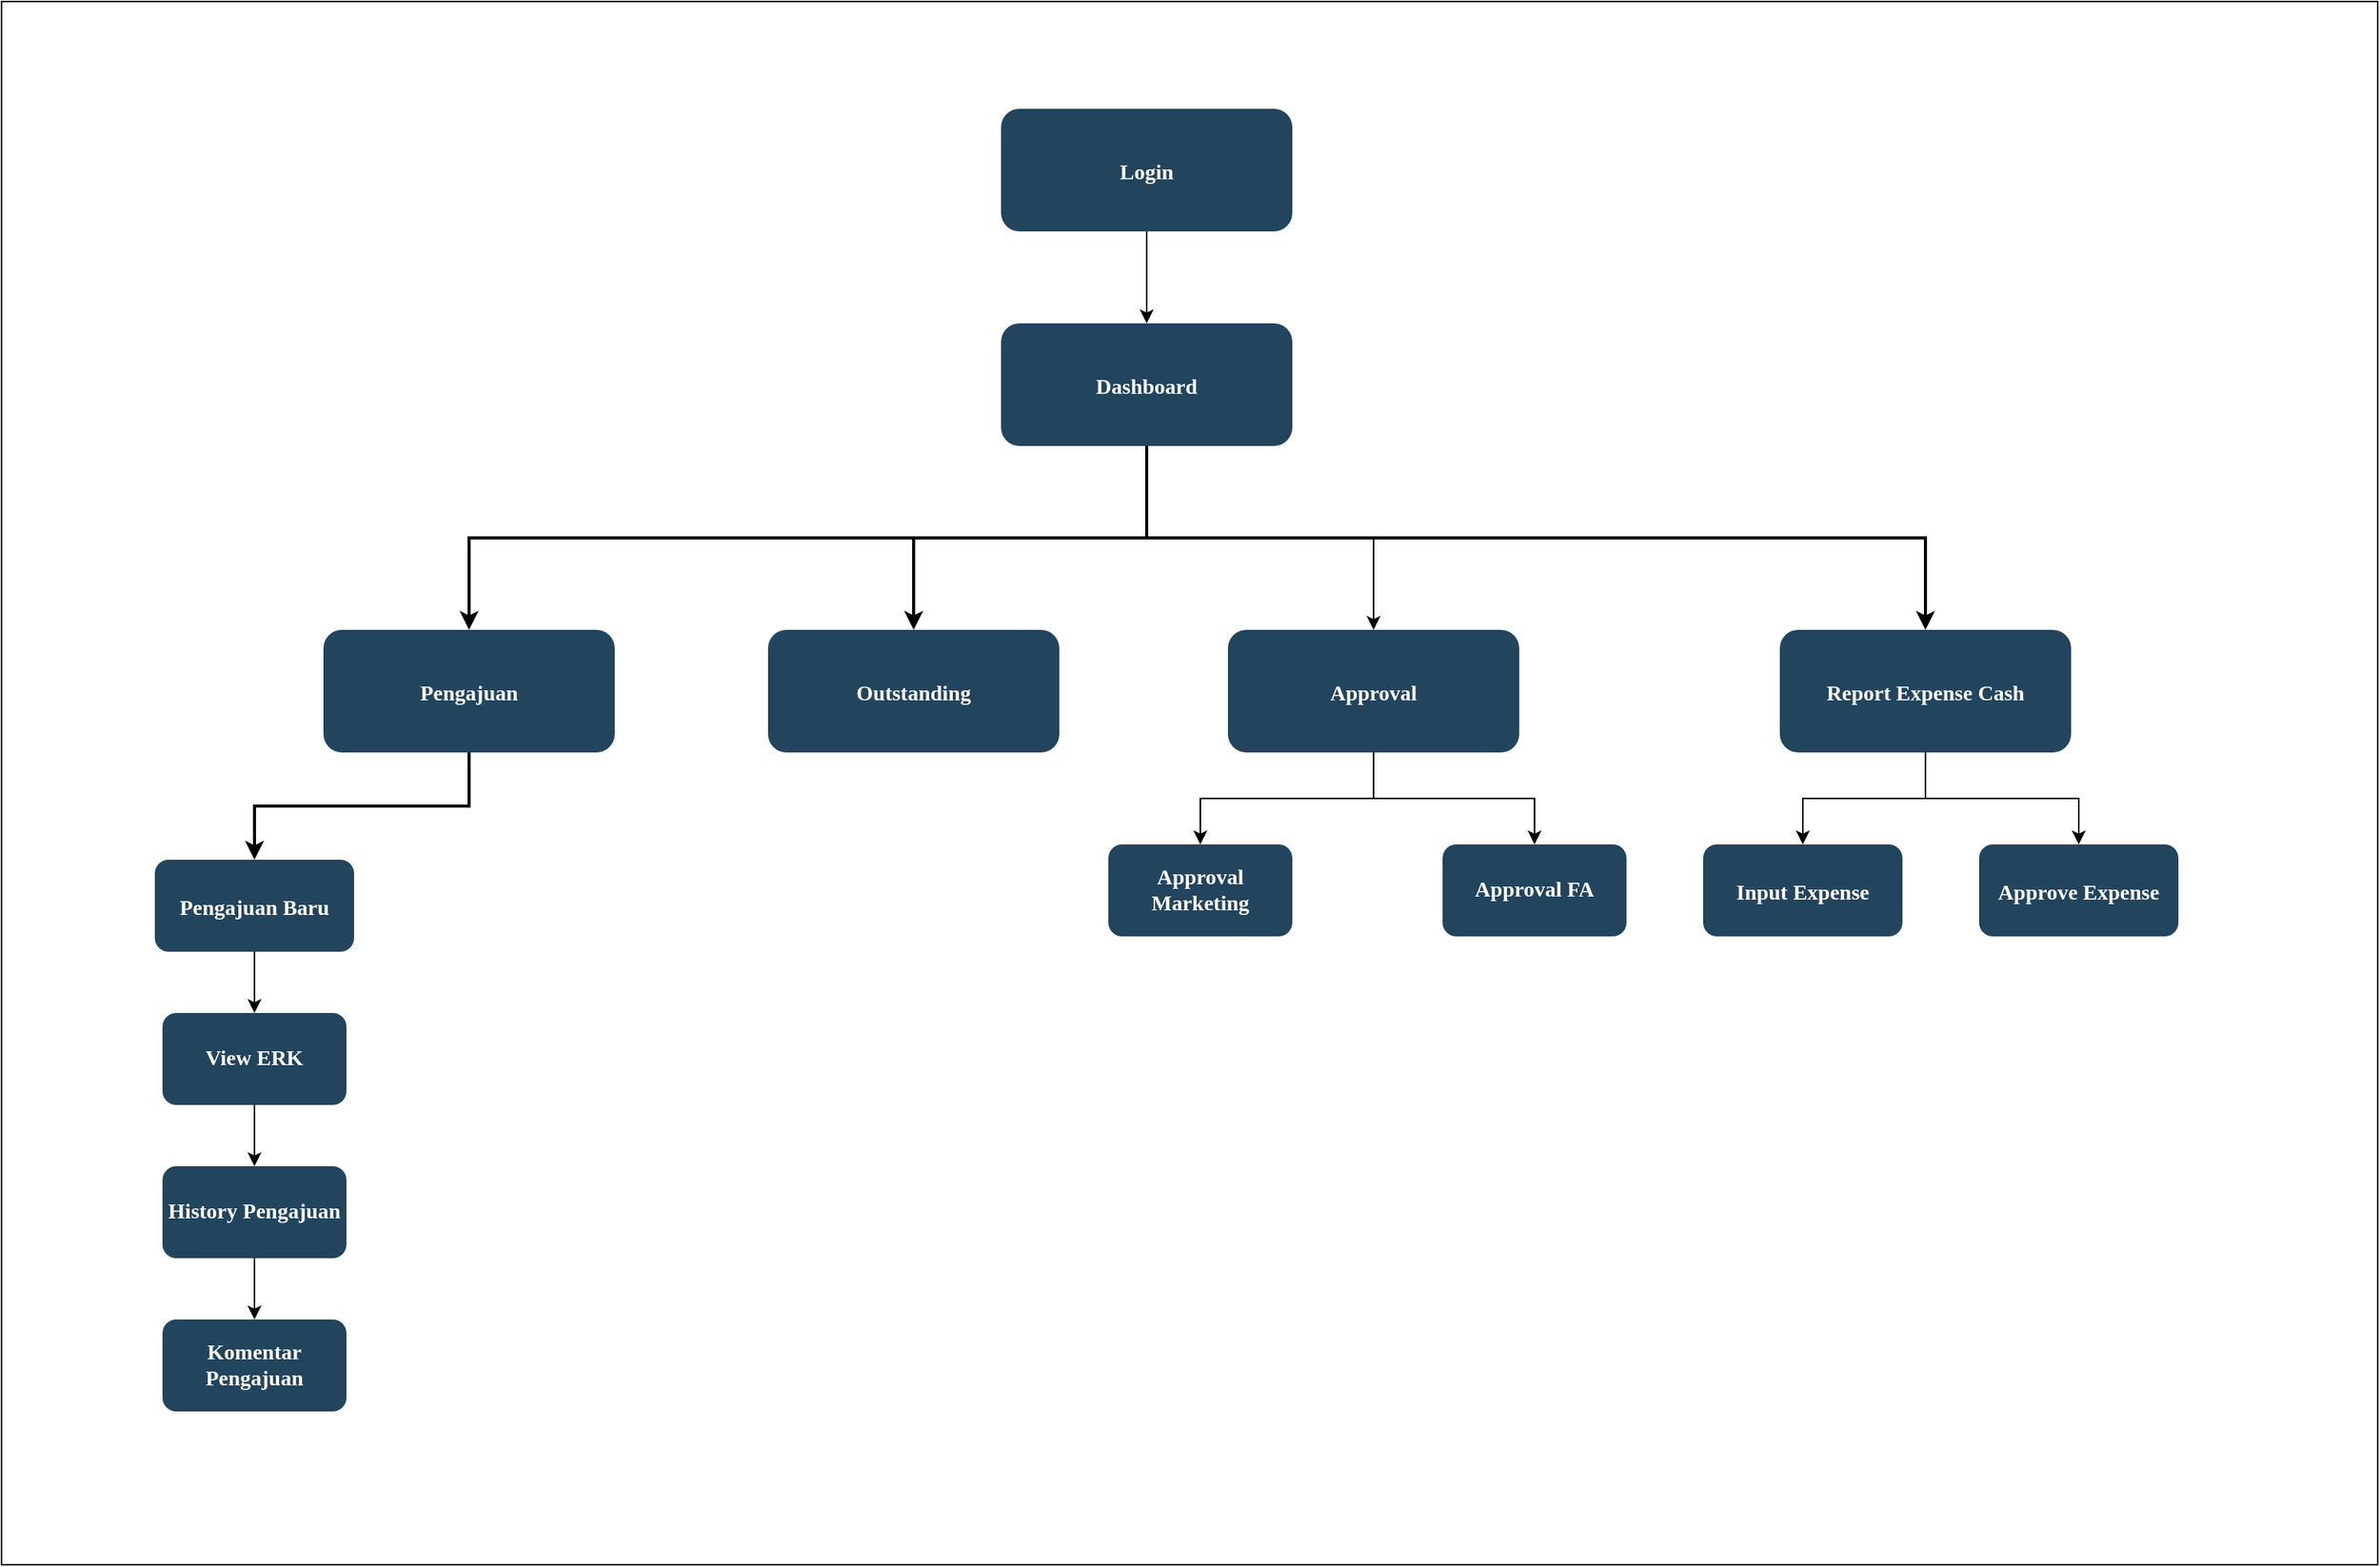 <mxfile version="21.6.5" type="github" pages="6">
  <diagram name="Sitemap" id="2c0d36ab-eaac-3732-788b-9136903baeff">
    <mxGraphModel dx="1444" dy="1993.5" grid="1" gridSize="10" guides="1" tooltips="1" connect="1" arrows="1" fold="1" page="1" pageScale="1.5" pageWidth="1169" pageHeight="827" background="none" math="0" shadow="0">
      <root>
        <mxCell id="0" />
        <mxCell id="1" parent="0" />
        <mxCell id="YeOUFKRIgOiYNc85x88V-65" value="" style="rounded=0;whiteSpace=wrap;html=1;" parent="1" vertex="1">
          <mxGeometry x="100" y="-180" width="1550" height="1020" as="geometry" />
        </mxCell>
        <mxCell id="x6c-boVye2weIyAbreFt-125" style="edgeStyle=orthogonalEdgeStyle;rounded=0;orthogonalLoop=1;jettySize=auto;html=1;exitX=0.5;exitY=1;exitDx=0;exitDy=0;" parent="1" source="2" target="10" edge="1">
          <mxGeometry relative="1" as="geometry" />
        </mxCell>
        <mxCell id="2" value="Dashboard" style="rounded=1;fillColor=#23445D;gradientColor=none;strokeColor=none;fontColor=#FFFFFF;fontStyle=1;fontFamily=Tahoma;fontSize=14" parent="1" vertex="1">
          <mxGeometry x="752" y="30" width="190" height="80" as="geometry" />
        </mxCell>
        <mxCell id="AaHzjpml5r2EquTFjG3P-63" style="edgeStyle=orthogonalEdgeStyle;rounded=0;orthogonalLoop=1;jettySize=auto;html=1;exitX=0.5;exitY=1;exitDx=0;exitDy=0;entryX=0.5;entryY=0;entryDx=0;entryDy=0;" edge="1" parent="1" source="4" target="AaHzjpml5r2EquTFjG3P-62">
          <mxGeometry relative="1" as="geometry" />
        </mxCell>
        <mxCell id="AaHzjpml5r2EquTFjG3P-65" style="edgeStyle=orthogonalEdgeStyle;rounded=0;orthogonalLoop=1;jettySize=auto;html=1;exitX=0.5;exitY=1;exitDx=0;exitDy=0;entryX=0.5;entryY=0;entryDx=0;entryDy=0;" edge="1" parent="1" source="4" target="AaHzjpml5r2EquTFjG3P-64">
          <mxGeometry relative="1" as="geometry" />
        </mxCell>
        <mxCell id="4" value="Report Expense Cash" style="rounded=1;fillColor=#23445D;gradientColor=none;strokeColor=none;fontColor=#FFFFFF;fontStyle=1;fontFamily=Tahoma;fontSize=14" parent="1" vertex="1">
          <mxGeometry x="1260.0" y="230" width="190" height="80" as="geometry" />
        </mxCell>
        <mxCell id="9" value="" style="edgeStyle=elbowEdgeStyle;elbow=vertical;strokeWidth=2;rounded=0" parent="1" source="2" target="4" edge="1">
          <mxGeometry x="337" y="215.5" width="100" height="100" as="geometry">
            <mxPoint x="337" y="315.5" as="sourcePoint" />
            <mxPoint x="437" y="215.5" as="targetPoint" />
          </mxGeometry>
        </mxCell>
        <mxCell id="n60hB6wUWU2CU9CprRJ9-123" value="" style="edgeStyle=orthogonalEdgeStyle;rounded=0;orthogonalLoop=1;jettySize=auto;html=1;" parent="1" source="10" target="n60hB6wUWU2CU9CprRJ9-122" edge="1">
          <mxGeometry relative="1" as="geometry" />
        </mxCell>
        <mxCell id="n60hB6wUWU2CU9CprRJ9-125" value="" style="edgeStyle=orthogonalEdgeStyle;rounded=0;orthogonalLoop=1;jettySize=auto;html=1;" parent="1" source="10" target="n60hB6wUWU2CU9CprRJ9-124" edge="1">
          <mxGeometry relative="1" as="geometry" />
        </mxCell>
        <mxCell id="10" value="Approval" style="rounded=1;fillColor=#23445D;gradientColor=none;strokeColor=none;fontColor=#FFFFFF;fontStyle=1;fontFamily=Tahoma;fontSize=14" parent="1" vertex="1">
          <mxGeometry x="900" y="230" width="190" height="80" as="geometry" />
        </mxCell>
        <mxCell id="12" value="Outstanding" style="rounded=1;fillColor=#23445D;gradientColor=none;strokeColor=none;fontColor=#FFFFFF;fontStyle=1;fontFamily=Tahoma;fontSize=14" parent="1" vertex="1">
          <mxGeometry x="600.0" y="230" width="190" height="80" as="geometry" />
        </mxCell>
        <mxCell id="13" value="Pengajuan" style="rounded=1;fillColor=#23445D;gradientColor=none;strokeColor=none;fontColor=#FFFFFF;fontStyle=1;fontFamily=Tahoma;fontSize=14" parent="1" vertex="1">
          <mxGeometry x="310" y="230" width="190" height="80" as="geometry" />
        </mxCell>
        <mxCell id="n60hB6wUWU2CU9CprRJ9-114" value="" style="edgeStyle=orthogonalEdgeStyle;rounded=0;orthogonalLoop=1;jettySize=auto;html=1;" parent="1" source="14" target="n60hB6wUWU2CU9CprRJ9-113" edge="1">
          <mxGeometry relative="1" as="geometry" />
        </mxCell>
        <mxCell id="14" value="Pengajuan Baru" style="rounded=1;fillColor=#23445D;gradientColor=none;strokeColor=none;fontColor=#FFFFFF;fontStyle=1;fontFamily=Tahoma;fontSize=14" parent="1" vertex="1">
          <mxGeometry x="200" y="380" width="130" height="60" as="geometry" />
        </mxCell>
        <mxCell id="59" value="" style="edgeStyle=elbowEdgeStyle;elbow=vertical;strokeWidth=2;rounded=0" parent="1" source="2" target="12" edge="1">
          <mxGeometry x="347" y="225.5" width="100" height="100" as="geometry">
            <mxPoint x="862.0" y="275.5" as="sourcePoint" />
            <mxPoint x="1467.0" y="345.5" as="targetPoint" />
          </mxGeometry>
        </mxCell>
        <mxCell id="61" value="" style="edgeStyle=elbowEdgeStyle;elbow=vertical;strokeWidth=2;rounded=0" parent="1" source="2" target="13" edge="1">
          <mxGeometry x="-23" y="135.5" width="100" height="100" as="geometry">
            <mxPoint x="-23" y="235.5" as="sourcePoint" />
            <mxPoint x="77" y="135.5" as="targetPoint" />
          </mxGeometry>
        </mxCell>
        <mxCell id="62" value="" style="edgeStyle=elbowEdgeStyle;elbow=vertical;strokeWidth=2;rounded=0" parent="1" source="13" target="14" edge="1">
          <mxGeometry x="-23" y="135.5" width="100" height="100" as="geometry">
            <mxPoint x="-23" y="235.5" as="sourcePoint" />
            <mxPoint x="77" y="135.5" as="targetPoint" />
          </mxGeometry>
        </mxCell>
        <mxCell id="x6c-boVye2weIyAbreFt-124" style="edgeStyle=orthogonalEdgeStyle;rounded=0;orthogonalLoop=1;jettySize=auto;html=1;exitX=0.5;exitY=1;exitDx=0;exitDy=0;" parent="1" source="x6c-boVye2weIyAbreFt-123" target="2" edge="1">
          <mxGeometry relative="1" as="geometry" />
        </mxCell>
        <mxCell id="x6c-boVye2weIyAbreFt-123" value="Login" style="rounded=1;fillColor=#23445D;gradientColor=none;strokeColor=none;fontColor=#FFFFFF;fontStyle=1;fontFamily=Tahoma;fontSize=14" parent="1" vertex="1">
          <mxGeometry x="752" y="-110" width="190" height="80" as="geometry" />
        </mxCell>
        <mxCell id="n60hB6wUWU2CU9CprRJ9-116" value="" style="edgeStyle=orthogonalEdgeStyle;rounded=0;orthogonalLoop=1;jettySize=auto;html=1;" parent="1" source="n60hB6wUWU2CU9CprRJ9-113" target="n60hB6wUWU2CU9CprRJ9-115" edge="1">
          <mxGeometry relative="1" as="geometry" />
        </mxCell>
        <mxCell id="n60hB6wUWU2CU9CprRJ9-113" value="View ERK" style="whiteSpace=wrap;html=1;fontSize=14;fontFamily=Tahoma;fillColor=#23445D;strokeColor=none;fontColor=#FFFFFF;rounded=1;gradientColor=none;fontStyle=1;" parent="1" vertex="1">
          <mxGeometry x="205" y="480" width="120" height="60" as="geometry" />
        </mxCell>
        <mxCell id="n60hB6wUWU2CU9CprRJ9-118" value="" style="edgeStyle=orthogonalEdgeStyle;rounded=0;orthogonalLoop=1;jettySize=auto;html=1;" parent="1" source="n60hB6wUWU2CU9CprRJ9-115" target="n60hB6wUWU2CU9CprRJ9-117" edge="1">
          <mxGeometry relative="1" as="geometry" />
        </mxCell>
        <mxCell id="n60hB6wUWU2CU9CprRJ9-115" value="History Pengajuan" style="whiteSpace=wrap;html=1;fontSize=14;fontFamily=Tahoma;fillColor=#23445D;strokeColor=none;fontColor=#FFFFFF;rounded=1;gradientColor=none;fontStyle=1;" parent="1" vertex="1">
          <mxGeometry x="205" y="580" width="120" height="60" as="geometry" />
        </mxCell>
        <mxCell id="n60hB6wUWU2CU9CprRJ9-117" value="Komentar Pengajuan" style="whiteSpace=wrap;html=1;fontSize=14;fontFamily=Tahoma;fillColor=#23445D;strokeColor=none;fontColor=#FFFFFF;rounded=1;gradientColor=none;fontStyle=1;" parent="1" vertex="1">
          <mxGeometry x="205" y="680" width="120" height="60" as="geometry" />
        </mxCell>
        <mxCell id="n60hB6wUWU2CU9CprRJ9-122" value="Approval Marketing" style="whiteSpace=wrap;html=1;fontSize=14;fontFamily=Tahoma;fillColor=#23445D;strokeColor=none;fontColor=#FFFFFF;rounded=1;gradientColor=none;fontStyle=1;" parent="1" vertex="1">
          <mxGeometry x="822" y="370" width="120" height="60" as="geometry" />
        </mxCell>
        <mxCell id="n60hB6wUWU2CU9CprRJ9-124" value="Approval FA" style="whiteSpace=wrap;html=1;fontSize=14;fontFamily=Tahoma;fillColor=#23445D;strokeColor=none;fontColor=#FFFFFF;rounded=1;gradientColor=none;fontStyle=1;" parent="1" vertex="1">
          <mxGeometry x="1040" y="370" width="120" height="60" as="geometry" />
        </mxCell>
        <mxCell id="AaHzjpml5r2EquTFjG3P-62" value="Input Expense" style="rounded=1;fillColor=#23445D;gradientColor=none;strokeColor=none;fontColor=#FFFFFF;fontStyle=1;fontFamily=Tahoma;fontSize=14" vertex="1" parent="1">
          <mxGeometry x="1210" y="370" width="130" height="60" as="geometry" />
        </mxCell>
        <mxCell id="AaHzjpml5r2EquTFjG3P-64" value="Approve Expense" style="rounded=1;fillColor=#23445D;gradientColor=none;strokeColor=none;fontColor=#FFFFFF;fontStyle=1;fontFamily=Tahoma;fontSize=14" vertex="1" parent="1">
          <mxGeometry x="1390" y="370" width="130" height="60" as="geometry" />
        </mxCell>
      </root>
    </mxGraphModel>
  </diagram>
  <diagram id="hyrL17rlMdDggTiDfuI8" name="BP-Pengajuan">
    <mxGraphModel dx="1984" dy="1691" grid="1" gridSize="10" guides="1" tooltips="1" connect="1" arrows="1" fold="1" page="1" pageScale="1" pageWidth="850" pageHeight="1100" math="0" shadow="0">
      <root>
        <mxCell id="0" />
        <mxCell id="1" parent="0" />
        <mxCell id="_b0GIocgFTVtIZ9mbVTB-4" value="" style="rounded=0;whiteSpace=wrap;html=1;" vertex="1" parent="1">
          <mxGeometry x="-30" y="-20" width="1130" height="1280" as="geometry" />
        </mxCell>
        <mxCell id="Mx_BGRn_JSBhVJ7Nowpk-1" value="Pengajuan PMS" style="swimlane;html=1;childLayout=stackLayout;startSize=20;rounded=0;shadow=0;comic=0;labelBackgroundColor=none;strokeWidth=1;fontFamily=Verdana;fontSize=12;align=center;" parent="1" vertex="1">
          <mxGeometry x="40" y="20" width="1000" height="1190" as="geometry" />
        </mxCell>
        <mxCell id="Mx_BGRn_JSBhVJ7Nowpk-2" value="RBM/AM/SAM" style="swimlane;html=1;startSize=20;" parent="Mx_BGRn_JSBhVJ7Nowpk-1" vertex="1">
          <mxGeometry y="20" width="250" height="1170" as="geometry" />
        </mxCell>
        <mxCell id="Mx_BGRn_JSBhVJ7Nowpk-29" value="" style="ellipse;whiteSpace=wrap;html=1;rounded=0;shadow=0;comic=0;labelBackgroundColor=none;strokeWidth=1;fillColor=#000000;fontFamily=Verdana;fontSize=12;align=center;" parent="Mx_BGRn_JSBhVJ7Nowpk-2" vertex="1">
          <mxGeometry x="100" y="30" width="40" height="40" as="geometry" />
        </mxCell>
        <mxCell id="Mx_BGRn_JSBhVJ7Nowpk-65" style="edgeStyle=orthogonalEdgeStyle;rounded=0;orthogonalLoop=1;jettySize=auto;html=1;exitX=0.5;exitY=1;exitDx=0;exitDy=0;" parent="Mx_BGRn_JSBhVJ7Nowpk-2" source="Mx_BGRn_JSBhVJ7Nowpk-30" target="Mx_BGRn_JSBhVJ7Nowpk-63" edge="1">
          <mxGeometry relative="1" as="geometry" />
        </mxCell>
        <mxCell id="Mx_BGRn_JSBhVJ7Nowpk-30" value="Start" style="rounded=1;whiteSpace=wrap;html=1;shadow=0;comic=0;labelBackgroundColor=none;strokeWidth=1;fontFamily=Verdana;fontSize=12;align=center;arcSize=50;" parent="Mx_BGRn_JSBhVJ7Nowpk-2" vertex="1">
          <mxGeometry x="70" y="100" width="100" height="30" as="geometry" />
        </mxCell>
        <mxCell id="Mx_BGRn_JSBhVJ7Nowpk-28" style="edgeStyle=orthogonalEdgeStyle;rounded=0;html=1;labelBackgroundColor=none;startArrow=none;startFill=0;startSize=5;endArrow=classicThin;endFill=1;endSize=5;jettySize=auto;orthogonalLoop=1;strokeWidth=1;fontFamily=Verdana;fontSize=12" parent="Mx_BGRn_JSBhVJ7Nowpk-2" source="Mx_BGRn_JSBhVJ7Nowpk-29" target="Mx_BGRn_JSBhVJ7Nowpk-30" edge="1">
          <mxGeometry relative="1" as="geometry" />
        </mxCell>
        <mxCell id="Mx_BGRn_JSBhVJ7Nowpk-63" value="Pengajuan Baru" style="html=1;dashed=0;whiteSpace=wrap;" parent="Mx_BGRn_JSBhVJ7Nowpk-2" vertex="1">
          <mxGeometry x="70" y="190" width="100" height="50" as="geometry" />
        </mxCell>
        <mxCell id="Mx_BGRn_JSBhVJ7Nowpk-107" value="Submit" style="whiteSpace=wrap;html=1;dashed=0;" parent="Mx_BGRn_JSBhVJ7Nowpk-2" vertex="1">
          <mxGeometry x="60" y="490" width="120" height="60" as="geometry" />
        </mxCell>
        <mxCell id="Anwrgdbh4CqamGBAKEzt-32" style="edgeStyle=orthogonalEdgeStyle;rounded=0;orthogonalLoop=1;jettySize=auto;html=1;exitX=0.5;exitY=1;exitDx=0;exitDy=0;" edge="1" parent="Mx_BGRn_JSBhVJ7Nowpk-2" source="Mx_BGRn_JSBhVJ7Nowpk-126" target="Anwrgdbh4CqamGBAKEzt-31">
          <mxGeometry relative="1" as="geometry" />
        </mxCell>
        <mxCell id="Mx_BGRn_JSBhVJ7Nowpk-126" value="Finish" style="html=1;dashed=0;whiteSpace=wrap;" parent="Mx_BGRn_JSBhVJ7Nowpk-2" vertex="1">
          <mxGeometry x="75" y="885" width="100" height="50" as="geometry" />
        </mxCell>
        <mxCell id="Mx_BGRn_JSBhVJ7Nowpk-127" value="" style="shape=mxgraph.bpmn.shape;html=1;verticalLabelPosition=bottom;labelBackgroundColor=#ffffff;verticalAlign=top;perimeter=ellipsePerimeter;outline=end;symbol=terminate;rounded=0;shadow=0;comic=0;strokeWidth=1;fontFamily=Verdana;fontSize=12;align=center;" parent="Mx_BGRn_JSBhVJ7Nowpk-2" vertex="1">
          <mxGeometry x="105" y="1090" width="40" height="40" as="geometry" />
        </mxCell>
        <mxCell id="Anwrgdbh4CqamGBAKEzt-15" style="edgeStyle=orthogonalEdgeStyle;rounded=0;orthogonalLoop=1;jettySize=auto;html=1;exitX=0.5;exitY=1;exitDx=0;exitDy=0;" edge="1" parent="Mx_BGRn_JSBhVJ7Nowpk-2" target="Mx_BGRn_JSBhVJ7Nowpk-127">
          <mxGeometry relative="1" as="geometry">
            <mxPoint x="125" y="1040" as="sourcePoint" />
          </mxGeometry>
        </mxCell>
        <mxCell id="Anwrgdbh4CqamGBAKEzt-31" value="Realisasi FA" style="shape=process;whiteSpace=wrap;html=1;backgroundOutline=1;" vertex="1" parent="Mx_BGRn_JSBhVJ7Nowpk-2">
          <mxGeometry x="65" y="980" width="120" height="60" as="geometry" />
        </mxCell>
        <mxCell id="Mx_BGRn_JSBhVJ7Nowpk-11" value="System" style="swimlane;html=1;startSize=20;" parent="Mx_BGRn_JSBhVJ7Nowpk-1" vertex="1">
          <mxGeometry x="250" y="20" width="250" height="1170" as="geometry" />
        </mxCell>
        <mxCell id="Mx_BGRn_JSBhVJ7Nowpk-98" value="Yes" style="edgeStyle=orthogonalEdgeStyle;rounded=0;orthogonalLoop=1;jettySize=auto;html=1;exitX=0.5;exitY=1;exitDx=0;exitDy=0;" parent="Mx_BGRn_JSBhVJ7Nowpk-11" source="Mx_BGRn_JSBhVJ7Nowpk-80" target="Anwrgdbh4CqamGBAKEzt-30" edge="1">
          <mxGeometry relative="1" as="geometry">
            <mxPoint x="125" y="550" as="targetPoint" />
          </mxGeometry>
        </mxCell>
        <mxCell id="Mx_BGRn_JSBhVJ7Nowpk-80" value="Segment Pemerintah" style="rhombus;whiteSpace=wrap;html=1;" parent="Mx_BGRn_JSBhVJ7Nowpk-11" vertex="1">
          <mxGeometry x="85" y="420" width="80" height="80" as="geometry" />
        </mxCell>
        <mxCell id="Mx_BGRn_JSBhVJ7Nowpk-103" value="No" style="edgeStyle=orthogonalEdgeStyle;rounded=0;orthogonalLoop=1;jettySize=auto;html=1;exitX=0.5;exitY=1;exitDx=0;exitDy=0;entryX=0.5;entryY=0;entryDx=0;entryDy=0;" parent="Mx_BGRn_JSBhVJ7Nowpk-11" source="Mx_BGRn_JSBhVJ7Nowpk-72" target="Mx_BGRn_JSBhVJ7Nowpk-102" edge="1">
          <mxGeometry x="-0.647" relative="1" as="geometry">
            <mxPoint as="offset" />
          </mxGeometry>
        </mxCell>
        <mxCell id="Mx_BGRn_JSBhVJ7Nowpk-72" value="G1" style="rhombus;whiteSpace=wrap;html=1;" parent="Mx_BGRn_JSBhVJ7Nowpk-11" vertex="1">
          <mxGeometry x="85" y="710" width="80" height="80" as="geometry" />
        </mxCell>
        <mxCell id="Mx_BGRn_JSBhVJ7Nowpk-102" value="Check Limit" style="rhombus;whiteSpace=wrap;html=1;" parent="Mx_BGRn_JSBhVJ7Nowpk-11" vertex="1">
          <mxGeometry x="85" y="930" width="80" height="80" as="geometry" />
        </mxCell>
        <mxCell id="Anwrgdbh4CqamGBAKEzt-3" value="No" style="edgeStyle=orthogonalEdgeStyle;rounded=0;orthogonalLoop=1;jettySize=auto;html=1;exitX=0.5;exitY=1;exitDx=0;exitDy=0;" edge="1" parent="Mx_BGRn_JSBhVJ7Nowpk-11" source="Anwrgdbh4CqamGBAKEzt-1" target="Mx_BGRn_JSBhVJ7Nowpk-80">
          <mxGeometry relative="1" as="geometry" />
        </mxCell>
        <mxCell id="Anwrgdbh4CqamGBAKEzt-1" value="Check Outstanding" style="rhombus;whiteSpace=wrap;html=1;" vertex="1" parent="Mx_BGRn_JSBhVJ7Nowpk-11">
          <mxGeometry x="85" y="300" width="80" height="80" as="geometry" />
        </mxCell>
        <mxCell id="Anwrgdbh4CqamGBAKEzt-24" value="Yes" style="edgeStyle=orthogonalEdgeStyle;rounded=0;orthogonalLoop=1;jettySize=auto;html=1;exitX=0.5;exitY=1;exitDx=0;exitDy=0;entryX=0.5;entryY=0;entryDx=0;entryDy=0;" edge="1" parent="Mx_BGRn_JSBhVJ7Nowpk-11" source="Anwrgdbh4CqamGBAKEzt-22" target="Anwrgdbh4CqamGBAKEzt-1">
          <mxGeometry relative="1" as="geometry" />
        </mxCell>
        <mxCell id="Anwrgdbh4CqamGBAKEzt-22" value="Check ERK" style="rhombus;whiteSpace=wrap;html=1;" vertex="1" parent="Mx_BGRn_JSBhVJ7Nowpk-11">
          <mxGeometry x="85" y="175" width="80" height="80" as="geometry" />
        </mxCell>
        <mxCell id="Anwrgdbh4CqamGBAKEzt-30" value="Cash Only" style="shape=document;whiteSpace=wrap;html=1;boundedLbl=1;" vertex="1" parent="Mx_BGRn_JSBhVJ7Nowpk-11">
          <mxGeometry x="65" y="550" width="120" height="80" as="geometry" />
        </mxCell>
        <mxCell id="Mx_BGRn_JSBhVJ7Nowpk-95" value="Yes" style="edgeStyle=orthogonalEdgeStyle;rounded=0;orthogonalLoop=1;jettySize=auto;html=1;exitX=1;exitY=0.5;exitDx=0;exitDy=0;entryX=0;entryY=0.25;entryDx=0;entryDy=0;" parent="Mx_BGRn_JSBhVJ7Nowpk-1" source="Mx_BGRn_JSBhVJ7Nowpk-79" target="Mx_BGRn_JSBhVJ7Nowpk-89" edge="1">
          <mxGeometry x="-0.752" relative="1" as="geometry">
            <Array as="points">
              <mxPoint x="740" y="320" />
              <mxPoint x="740" y="203" />
            </Array>
            <mxPoint x="1" as="offset" />
          </mxGeometry>
        </mxCell>
        <mxCell id="Mx_BGRn_JSBhVJ7Nowpk-100" value="Yes" style="edgeStyle=orthogonalEdgeStyle;rounded=0;orthogonalLoop=1;jettySize=auto;html=1;exitX=1;exitY=0.5;exitDx=0;exitDy=0;entryX=0;entryY=0.5;entryDx=0;entryDy=0;" parent="Mx_BGRn_JSBhVJ7Nowpk-1" source="Mx_BGRn_JSBhVJ7Nowpk-72" target="Mx_BGRn_JSBhVJ7Nowpk-75" edge="1">
          <mxGeometry x="-0.876" relative="1" as="geometry">
            <Array as="points">
              <mxPoint x="490" y="770" />
              <mxPoint x="490" y="215" />
            </Array>
            <mxPoint as="offset" />
          </mxGeometry>
        </mxCell>
        <mxCell id="Mx_BGRn_JSBhVJ7Nowpk-27" value="GBM" style="swimlane;html=1;startSize=20;" parent="Mx_BGRn_JSBhVJ7Nowpk-1" vertex="1">
          <mxGeometry x="500" y="20" width="250" height="1170" as="geometry" />
        </mxCell>
        <mxCell id="Mx_BGRn_JSBhVJ7Nowpk-94" style="edgeStyle=orthogonalEdgeStyle;rounded=0;orthogonalLoop=1;jettySize=auto;html=1;exitX=0.5;exitY=1;exitDx=0;exitDy=0;" parent="Mx_BGRn_JSBhVJ7Nowpk-27" source="Mx_BGRn_JSBhVJ7Nowpk-75" target="Mx_BGRn_JSBhVJ7Nowpk-79" edge="1">
          <mxGeometry relative="1" as="geometry" />
        </mxCell>
        <mxCell id="Mx_BGRn_JSBhVJ7Nowpk-75" value="Approval" style="html=1;dashed=0;whiteSpace=wrap;" parent="Mx_BGRn_JSBhVJ7Nowpk-27" vertex="1">
          <mxGeometry x="75" y="170" width="100" height="50" as="geometry" />
        </mxCell>
        <mxCell id="Mx_BGRn_JSBhVJ7Nowpk-115" value="No" style="edgeStyle=orthogonalEdgeStyle;rounded=0;orthogonalLoop=1;jettySize=auto;html=1;exitX=0.5;exitY=1;exitDx=0;exitDy=0;" parent="Mx_BGRn_JSBhVJ7Nowpk-27" source="Mx_BGRn_JSBhVJ7Nowpk-79" target="Mx_BGRn_JSBhVJ7Nowpk-114" edge="1">
          <mxGeometry relative="1" as="geometry" />
        </mxCell>
        <mxCell id="Mx_BGRn_JSBhVJ7Nowpk-79" value="Segment Pemerintah" style="rhombus;whiteSpace=wrap;html=1;" parent="Mx_BGRn_JSBhVJ7Nowpk-27" vertex="1">
          <mxGeometry x="85" y="260" width="80" height="80" as="geometry" />
        </mxCell>
        <mxCell id="Mx_BGRn_JSBhVJ7Nowpk-118" value="No" style="edgeStyle=orthogonalEdgeStyle;rounded=0;orthogonalLoop=1;jettySize=auto;html=1;exitX=0.5;exitY=1;exitDx=0;exitDy=0;entryX=0.5;entryY=0;entryDx=0;entryDy=0;" parent="Mx_BGRn_JSBhVJ7Nowpk-27" source="Mx_BGRn_JSBhVJ7Nowpk-114" target="Mx_BGRn_JSBhVJ7Nowpk-117" edge="1">
          <mxGeometry relative="1" as="geometry" />
        </mxCell>
        <mxCell id="Mx_BGRn_JSBhVJ7Nowpk-114" value="Check Limit" style="rhombus;whiteSpace=wrap;html=1;" parent="Mx_BGRn_JSBhVJ7Nowpk-27" vertex="1">
          <mxGeometry x="85" y="390" width="80" height="80" as="geometry" />
        </mxCell>
        <mxCell id="Mx_BGRn_JSBhVJ7Nowpk-117" value="Finish" style="html=1;dashed=0;whiteSpace=wrap;" parent="Mx_BGRn_JSBhVJ7Nowpk-27" vertex="1">
          <mxGeometry x="75" y="520" width="100" height="50" as="geometry" />
        </mxCell>
        <mxCell id="Mx_BGRn_JSBhVJ7Nowpk-119" value="" style="shape=mxgraph.bpmn.shape;html=1;verticalLabelPosition=bottom;labelBackgroundColor=#ffffff;verticalAlign=top;perimeter=ellipsePerimeter;outline=end;symbol=terminate;rounded=0;shadow=0;comic=0;strokeWidth=1;fontFamily=Verdana;fontSize=12;align=center;" parent="Mx_BGRn_JSBhVJ7Nowpk-27" vertex="1">
          <mxGeometry x="105" y="720" width="40" height="40" as="geometry" />
        </mxCell>
        <mxCell id="Anwrgdbh4CqamGBAKEzt-18" style="edgeStyle=orthogonalEdgeStyle;rounded=0;orthogonalLoop=1;jettySize=auto;html=1;exitX=0.5;exitY=1;exitDx=0;exitDy=0;entryX=0.5;entryY=0;entryDx=0;entryDy=0;" edge="1" parent="Mx_BGRn_JSBhVJ7Nowpk-27" target="Mx_BGRn_JSBhVJ7Nowpk-119">
          <mxGeometry relative="1" as="geometry">
            <mxPoint x="125" y="670" as="sourcePoint" />
          </mxGeometry>
        </mxCell>
        <mxCell id="Anwrgdbh4CqamGBAKEzt-33" value="Realisasi FA" style="shape=process;whiteSpace=wrap;html=1;backgroundOutline=1;" vertex="1" parent="Mx_BGRn_JSBhVJ7Nowpk-27">
          <mxGeometry x="65" y="610" width="120" height="60" as="geometry" />
        </mxCell>
        <mxCell id="Anwrgdbh4CqamGBAKEzt-17" style="edgeStyle=orthogonalEdgeStyle;rounded=0;orthogonalLoop=1;jettySize=auto;html=1;exitX=0.5;exitY=1;exitDx=0;exitDy=0;" edge="1" parent="Mx_BGRn_JSBhVJ7Nowpk-27" source="Mx_BGRn_JSBhVJ7Nowpk-117" target="Anwrgdbh4CqamGBAKEzt-33">
          <mxGeometry relative="1" as="geometry">
            <mxPoint x="125" y="620" as="targetPoint" />
          </mxGeometry>
        </mxCell>
        <mxCell id="Mx_BGRn_JSBhVJ7Nowpk-87" value="GSH" style="swimlane;html=1;startSize=20;" parent="Mx_BGRn_JSBhVJ7Nowpk-1" vertex="1">
          <mxGeometry x="750" y="20" width="250" height="1170" as="geometry" />
        </mxCell>
        <mxCell id="Mx_BGRn_JSBhVJ7Nowpk-88" value="" style="shape=mxgraph.bpmn.shape;html=1;verticalLabelPosition=bottom;labelBackgroundColor=#ffffff;verticalAlign=top;perimeter=ellipsePerimeter;outline=end;symbol=terminate;rounded=0;shadow=0;comic=0;strokeWidth=1;fontFamily=Verdana;fontSize=12;align=center;" parent="Mx_BGRn_JSBhVJ7Nowpk-87" vertex="1">
          <mxGeometry x="110" y="500" width="40" height="40" as="geometry" />
        </mxCell>
        <mxCell id="Mx_BGRn_JSBhVJ7Nowpk-123" style="edgeStyle=orthogonalEdgeStyle;rounded=0;orthogonalLoop=1;jettySize=auto;html=1;exitX=0.5;exitY=1;exitDx=0;exitDy=0;" parent="Mx_BGRn_JSBhVJ7Nowpk-87" source="Mx_BGRn_JSBhVJ7Nowpk-89" target="Mx_BGRn_JSBhVJ7Nowpk-122" edge="1">
          <mxGeometry relative="1" as="geometry" />
        </mxCell>
        <mxCell id="Mx_BGRn_JSBhVJ7Nowpk-89" value="Approval" style="html=1;dashed=0;whiteSpace=wrap;" parent="Mx_BGRn_JSBhVJ7Nowpk-87" vertex="1">
          <mxGeometry x="80" y="170" width="100" height="50" as="geometry" />
        </mxCell>
        <mxCell id="Mx_BGRn_JSBhVJ7Nowpk-122" value="Finish" style="html=1;dashed=0;whiteSpace=wrap;" parent="Mx_BGRn_JSBhVJ7Nowpk-87" vertex="1">
          <mxGeometry x="80" y="290" width="100" height="50" as="geometry" />
        </mxCell>
        <mxCell id="Anwrgdbh4CqamGBAKEzt-21" style="edgeStyle=orthogonalEdgeStyle;rounded=0;orthogonalLoop=1;jettySize=auto;html=1;exitX=0.5;exitY=1;exitDx=0;exitDy=0;entryX=0.5;entryY=0;entryDx=0;entryDy=0;" edge="1" parent="Mx_BGRn_JSBhVJ7Nowpk-87" target="Mx_BGRn_JSBhVJ7Nowpk-88">
          <mxGeometry relative="1" as="geometry">
            <mxPoint x="130" y="450" as="sourcePoint" />
          </mxGeometry>
        </mxCell>
        <mxCell id="Anwrgdbh4CqamGBAKEzt-20" style="edgeStyle=orthogonalEdgeStyle;rounded=0;orthogonalLoop=1;jettySize=auto;html=1;exitX=0.5;exitY=1;exitDx=0;exitDy=0;" edge="1" parent="Mx_BGRn_JSBhVJ7Nowpk-87" source="Mx_BGRn_JSBhVJ7Nowpk-122" target="Anwrgdbh4CqamGBAKEzt-34">
          <mxGeometry relative="1" as="geometry">
            <mxPoint x="130" y="400" as="targetPoint" />
          </mxGeometry>
        </mxCell>
        <mxCell id="Anwrgdbh4CqamGBAKEzt-34" value="Realisasi FA" style="shape=process;whiteSpace=wrap;html=1;backgroundOutline=1;" vertex="1" parent="Mx_BGRn_JSBhVJ7Nowpk-87">
          <mxGeometry x="70" y="390" width="120" height="60" as="geometry" />
        </mxCell>
        <mxCell id="Mx_BGRn_JSBhVJ7Nowpk-104" value="Yes" style="edgeStyle=orthogonalEdgeStyle;rounded=0;orthogonalLoop=1;jettySize=auto;html=1;exitX=1;exitY=0.5;exitDx=0;exitDy=0;entryX=0;entryY=0.75;entryDx=0;entryDy=0;" parent="Mx_BGRn_JSBhVJ7Nowpk-1" source="Mx_BGRn_JSBhVJ7Nowpk-102" target="Mx_BGRn_JSBhVJ7Nowpk-89" edge="1">
          <mxGeometry x="-0.902" relative="1" as="geometry">
            <Array as="points">
              <mxPoint x="490" y="990" />
              <mxPoint x="490" y="820" />
              <mxPoint x="740" y="820" />
              <mxPoint x="740" y="228" />
            </Array>
            <mxPoint as="offset" />
          </mxGeometry>
        </mxCell>
        <mxCell id="Mx_BGRn_JSBhVJ7Nowpk-109" style="edgeStyle=orthogonalEdgeStyle;rounded=0;orthogonalLoop=1;jettySize=auto;html=1;exitX=0.5;exitY=1;exitDx=0;exitDy=0;entryX=0;entryY=0.5;entryDx=0;entryDy=0;" parent="Mx_BGRn_JSBhVJ7Nowpk-1" source="Mx_BGRn_JSBhVJ7Nowpk-107" target="Mx_BGRn_JSBhVJ7Nowpk-72" edge="1">
          <mxGeometry relative="1" as="geometry" />
        </mxCell>
        <mxCell id="Mx_BGRn_JSBhVJ7Nowpk-116" value="Yes" style="edgeStyle=orthogonalEdgeStyle;rounded=0;orthogonalLoop=1;jettySize=auto;html=1;exitX=1;exitY=0.5;exitDx=0;exitDy=0;entryX=0;entryY=0.5;entryDx=0;entryDy=0;" parent="Mx_BGRn_JSBhVJ7Nowpk-1" source="Mx_BGRn_JSBhVJ7Nowpk-114" target="Mx_BGRn_JSBhVJ7Nowpk-89" edge="1">
          <mxGeometry x="-0.825" relative="1" as="geometry">
            <Array as="points">
              <mxPoint x="740" y="450" />
              <mxPoint x="740" y="215" />
            </Array>
            <mxPoint x="-1" as="offset" />
          </mxGeometry>
        </mxCell>
        <mxCell id="Mx_BGRn_JSBhVJ7Nowpk-129" value="No" style="edgeStyle=orthogonalEdgeStyle;rounded=0;orthogonalLoop=1;jettySize=auto;html=1;exitX=0;exitY=0.5;exitDx=0;exitDy=0;" parent="Mx_BGRn_JSBhVJ7Nowpk-1" source="Mx_BGRn_JSBhVJ7Nowpk-102" target="Mx_BGRn_JSBhVJ7Nowpk-126" edge="1">
          <mxGeometry x="-0.455" relative="1" as="geometry">
            <mxPoint as="offset" />
          </mxGeometry>
        </mxCell>
        <mxCell id="Anwrgdbh4CqamGBAKEzt-8" value="No" style="edgeStyle=orthogonalEdgeStyle;rounded=0;orthogonalLoop=1;jettySize=auto;html=1;exitX=0;exitY=0.5;exitDx=0;exitDy=0;entryX=0.5;entryY=0;entryDx=0;entryDy=0;" edge="1" parent="Mx_BGRn_JSBhVJ7Nowpk-1" source="Mx_BGRn_JSBhVJ7Nowpk-80" target="Mx_BGRn_JSBhVJ7Nowpk-107">
          <mxGeometry x="-0.727" relative="1" as="geometry">
            <Array as="points">
              <mxPoint x="120" y="480" />
            </Array>
            <mxPoint x="-1" as="offset" />
          </mxGeometry>
        </mxCell>
        <mxCell id="Anwrgdbh4CqamGBAKEzt-27" style="edgeStyle=orthogonalEdgeStyle;rounded=0;orthogonalLoop=1;jettySize=auto;html=1;exitX=1;exitY=0.5;exitDx=0;exitDy=0;" edge="1" parent="Mx_BGRn_JSBhVJ7Nowpk-1" source="Mx_BGRn_JSBhVJ7Nowpk-63" target="Anwrgdbh4CqamGBAKEzt-22">
          <mxGeometry relative="1" as="geometry" />
        </mxCell>
        <mxCell id="Anwrgdbh4CqamGBAKEzt-28" value="No" style="edgeStyle=orthogonalEdgeStyle;rounded=0;orthogonalLoop=1;jettySize=auto;html=1;exitX=1;exitY=0.5;exitDx=0;exitDy=0;entryX=0.75;entryY=0;entryDx=0;entryDy=0;" edge="1" parent="Mx_BGRn_JSBhVJ7Nowpk-1" source="Anwrgdbh4CqamGBAKEzt-1" target="Mx_BGRn_JSBhVJ7Nowpk-63">
          <mxGeometry x="-0.75" relative="1" as="geometry">
            <Array as="points">
              <mxPoint x="435" y="360" />
              <mxPoint x="435" y="160" />
              <mxPoint x="145" y="160" />
            </Array>
            <mxPoint as="offset" />
          </mxGeometry>
        </mxCell>
        <mxCell id="Anwrgdbh4CqamGBAKEzt-29" value="No" style="edgeStyle=orthogonalEdgeStyle;rounded=0;orthogonalLoop=1;jettySize=auto;html=1;exitX=0.5;exitY=0;exitDx=0;exitDy=0;entryX=0.75;entryY=0;entryDx=0;entryDy=0;" edge="1" parent="Mx_BGRn_JSBhVJ7Nowpk-1" source="Anwrgdbh4CqamGBAKEzt-22" target="Mx_BGRn_JSBhVJ7Nowpk-63">
          <mxGeometry x="-0.614" relative="1" as="geometry">
            <mxPoint x="1" as="offset" />
          </mxGeometry>
        </mxCell>
      </root>
    </mxGraphModel>
  </diagram>
  <diagram id="gXr8iLqarYBa6W1CwOt3" name="BP-ERK">
    <mxGraphModel dx="2294" dy="1853" grid="1" gridSize="10" guides="1" tooltips="1" connect="1" arrows="1" fold="1" page="1" pageScale="1" pageWidth="850" pageHeight="1100" math="0" shadow="0">
      <root>
        <mxCell id="0" />
        <mxCell id="1" parent="0" />
        <mxCell id="9nfMRMWuMNIvAf5btHpz-1" value="" style="rounded=0;whiteSpace=wrap;html=1;" vertex="1" parent="1">
          <mxGeometry x="-30" y="-20" width="1380" height="1140" as="geometry" />
        </mxCell>
        <mxCell id="9nfMRMWuMNIvAf5btHpz-2" value="Data ERK" style="swimlane;html=1;childLayout=stackLayout;startSize=20;rounded=0;shadow=0;comic=0;labelBackgroundColor=none;strokeWidth=1;fontFamily=Verdana;fontSize=12;align=center;" vertex="1" parent="1">
          <mxGeometry x="40" y="20" width="1250" height="1040" as="geometry" />
        </mxCell>
        <mxCell id="9nfMRMWuMNIvAf5btHpz-3" value="Data Masuk" style="swimlane;html=1;startSize=20;" vertex="1" parent="9nfMRMWuMNIvAf5btHpz-2">
          <mxGeometry y="20" width="250" height="1020" as="geometry" />
        </mxCell>
        <mxCell id="9nfMRMWuMNIvAf5btHpz-4" value="" style="ellipse;whiteSpace=wrap;html=1;rounded=0;shadow=0;comic=0;labelBackgroundColor=none;strokeWidth=1;fillColor=#000000;fontFamily=Verdana;fontSize=12;align=center;" vertex="1" parent="9nfMRMWuMNIvAf5btHpz-3">
          <mxGeometry x="100" y="30" width="40" height="40" as="geometry" />
        </mxCell>
        <mxCell id="9nfMRMWuMNIvAf5btHpz-6" value="Start" style="rounded=1;whiteSpace=wrap;html=1;shadow=0;comic=0;labelBackgroundColor=none;strokeWidth=1;fontFamily=Verdana;fontSize=12;align=center;arcSize=50;" vertex="1" parent="9nfMRMWuMNIvAf5btHpz-3">
          <mxGeometry x="70" y="100" width="100" height="30" as="geometry" />
        </mxCell>
        <mxCell id="9nfMRMWuMNIvAf5btHpz-7" style="edgeStyle=orthogonalEdgeStyle;rounded=0;html=1;labelBackgroundColor=none;startArrow=none;startFill=0;startSize=5;endArrow=classicThin;endFill=1;endSize=5;jettySize=auto;orthogonalLoop=1;strokeWidth=1;fontFamily=Verdana;fontSize=12" edge="1" parent="9nfMRMWuMNIvAf5btHpz-3" source="9nfMRMWuMNIvAf5btHpz-4" target="9nfMRMWuMNIvAf5btHpz-6">
          <mxGeometry relative="1" as="geometry" />
        </mxCell>
        <mxCell id="9nfMRMWuMNIvAf5btHpz-10" value="Proses Data" style="whiteSpace=wrap;html=1;dashed=0;" vertex="1" parent="9nfMRMWuMNIvAf5btHpz-3">
          <mxGeometry x="60" y="295" width="120" height="60" as="geometry" />
        </mxCell>
        <mxCell id="9nfMRMWuMNIvAf5btHpz-14" value="Data PMS" style="swimlane;html=1;startSize=20;" vertex="1" parent="9nfMRMWuMNIvAf5btHpz-2">
          <mxGeometry x="250" y="20" width="250" height="1020" as="geometry" />
        </mxCell>
        <mxCell id="9nfMRMWuMNIvAf5btHpz-52" value="Data Realiassi PMS" style="shape=document;whiteSpace=wrap;html=1;boundedLbl=1;" vertex="1" parent="9nfMRMWuMNIvAf5btHpz-14">
          <mxGeometry x="70" y="240" width="120" height="80" as="geometry" />
        </mxCell>
        <mxCell id="9nfMRMWuMNIvAf5btHpz-23" value="Data DAP" style="swimlane;html=1;startSize=20;" vertex="1" parent="9nfMRMWuMNIvAf5btHpz-2">
          <mxGeometry x="500" y="20" width="250" height="1020" as="geometry" />
        </mxCell>
        <mxCell id="-JsXzYVeTdhQIKo50ZQ9-2" value="Cicilan DAP" style="shape=document;whiteSpace=wrap;html=1;boundedLbl=1;" vertex="1" parent="9nfMRMWuMNIvAf5btHpz-23">
          <mxGeometry x="65" y="240" width="120" height="80" as="geometry" />
        </mxCell>
        <mxCell id="-JsXzYVeTdhQIKo50ZQ9-3" style="edgeStyle=orthogonalEdgeStyle;rounded=0;orthogonalLoop=1;jettySize=auto;html=1;exitX=0.5;exitY=1;exitDx=0;exitDy=0;exitPerimeter=0;" edge="1" source="-JsXzYVeTdhQIKo50ZQ9-4" target="-JsXzYVeTdhQIKo50ZQ9-2" parent="9nfMRMWuMNIvAf5btHpz-23">
          <mxGeometry relative="1" as="geometry" />
        </mxCell>
        <mxCell id="-JsXzYVeTdhQIKo50ZQ9-4" value="Data DAP" style="shape=cylinder3;whiteSpace=wrap;html=1;boundedLbl=1;backgroundOutline=1;size=15;" vertex="1" parent="9nfMRMWuMNIvAf5btHpz-23">
          <mxGeometry x="95" y="90" width="60" height="80" as="geometry" />
        </mxCell>
        <mxCell id="9nfMRMWuMNIvAf5btHpz-33" value="Data Adjusment" style="swimlane;html=1;startSize=20;" vertex="1" parent="9nfMRMWuMNIvAf5btHpz-2">
          <mxGeometry x="750" y="20" width="250" height="1020" as="geometry" />
        </mxCell>
        <mxCell id="-JsXzYVeTdhQIKo50ZQ9-5" value="Data Adjusment" style="shape=document;whiteSpace=wrap;html=1;boundedLbl=1;" vertex="1" parent="9nfMRMWuMNIvAf5btHpz-33">
          <mxGeometry x="65" y="240" width="120" height="80" as="geometry" />
        </mxCell>
        <mxCell id="-JsXzYVeTdhQIKo50ZQ9-6" style="edgeStyle=orthogonalEdgeStyle;rounded=0;orthogonalLoop=1;jettySize=auto;html=1;exitX=0.5;exitY=1;exitDx=0;exitDy=0;exitPerimeter=0;" edge="1" source="-JsXzYVeTdhQIKo50ZQ9-7" target="-JsXzYVeTdhQIKo50ZQ9-5" parent="9nfMRMWuMNIvAf5btHpz-33">
          <mxGeometry relative="1" as="geometry" />
        </mxCell>
        <mxCell id="-JsXzYVeTdhQIKo50ZQ9-7" value="Data Adjusment" style="shape=cylinder3;whiteSpace=wrap;html=1;boundedLbl=1;backgroundOutline=1;size=15;" vertex="1" parent="9nfMRMWuMNIvAf5btHpz-33">
          <mxGeometry x="95" y="90" width="60" height="80" as="geometry" />
        </mxCell>
        <mxCell id="-JsXzYVeTdhQIKo50ZQ9-8" value="Saldo ERK" style="swimlane;html=1;startSize=20;" vertex="1" parent="9nfMRMWuMNIvAf5btHpz-2">
          <mxGeometry x="1000" y="20" width="250" height="1020" as="geometry" />
        </mxCell>
        <mxCell id="-JsXzYVeTdhQIKo50ZQ9-12" value="Proses Kredit" style="whiteSpace=wrap;html=1;dashed=0;" vertex="1" parent="-JsXzYVeTdhQIKo50ZQ9-8">
          <mxGeometry x="80" y="640" width="120" height="60" as="geometry" />
        </mxCell>
        <mxCell id="-JsXzYVeTdhQIKo50ZQ9-21" style="edgeStyle=orthogonalEdgeStyle;rounded=0;orthogonalLoop=1;jettySize=auto;html=1;exitX=0.5;exitY=1;exitDx=0;exitDy=0;entryX=0.5;entryY=0;entryDx=0;entryDy=0;" edge="1" parent="-JsXzYVeTdhQIKo50ZQ9-8" source="-JsXzYVeTdhQIKo50ZQ9-16" target="-JsXzYVeTdhQIKo50ZQ9-12">
          <mxGeometry relative="1" as="geometry" />
        </mxCell>
        <mxCell id="-JsXzYVeTdhQIKo50ZQ9-16" value="Proses Debit" style="whiteSpace=wrap;html=1;dashed=0;" vertex="1" parent="-JsXzYVeTdhQIKo50ZQ9-8">
          <mxGeometry x="80" y="550" width="120" height="60" as="geometry" />
        </mxCell>
        <mxCell id="-JsXzYVeTdhQIKo50ZQ9-22" value="Selisih Kredit &amp;amp; Debit" style="shape=process;whiteSpace=wrap;html=1;backgroundOutline=1;" vertex="1" parent="-JsXzYVeTdhQIKo50ZQ9-8">
          <mxGeometry x="80" y="750" width="120" height="60" as="geometry" />
        </mxCell>
        <mxCell id="-JsXzYVeTdhQIKo50ZQ9-23" style="edgeStyle=orthogonalEdgeStyle;rounded=0;orthogonalLoop=1;jettySize=auto;html=1;exitX=0.5;exitY=1;exitDx=0;exitDy=0;entryX=0.5;entryY=0;entryDx=0;entryDy=0;" edge="1" parent="-JsXzYVeTdhQIKo50ZQ9-8" source="-JsXzYVeTdhQIKo50ZQ9-12" target="-JsXzYVeTdhQIKo50ZQ9-22">
          <mxGeometry relative="1" as="geometry" />
        </mxCell>
        <mxCell id="EYavhJbyAll1e3HKWRIk-1" value="" style="shape=mxgraph.bpmn.shape;html=1;verticalLabelPosition=bottom;labelBackgroundColor=#ffffff;verticalAlign=top;perimeter=ellipsePerimeter;outline=end;symbol=terminate;rounded=0;shadow=0;comic=0;strokeWidth=1;fontFamily=Verdana;fontSize=12;align=center;" vertex="1" parent="-JsXzYVeTdhQIKo50ZQ9-8">
          <mxGeometry x="120" y="960" width="40" height="40" as="geometry" />
        </mxCell>
        <mxCell id="-JsXzYVeTdhQIKo50ZQ9-17" style="edgeStyle=orthogonalEdgeStyle;rounded=0;orthogonalLoop=1;jettySize=auto;html=1;exitX=0;exitY=0.5;exitDx=0;exitDy=0;entryX=1;entryY=0.5;entryDx=0;entryDy=0;" edge="1" parent="9nfMRMWuMNIvAf5btHpz-2" source="-JsXzYVeTdhQIKo50ZQ9-16" target="9nfMRMWuMNIvAf5btHpz-52">
          <mxGeometry relative="1" as="geometry">
            <Array as="points">
              <mxPoint x="480" y="600" />
              <mxPoint x="480" y="300" />
            </Array>
          </mxGeometry>
        </mxCell>
        <mxCell id="-JsXzYVeTdhQIKo50ZQ9-18" style="edgeStyle=orthogonalEdgeStyle;rounded=0;orthogonalLoop=1;jettySize=auto;html=1;exitX=0;exitY=0.5;exitDx=0;exitDy=0;entryX=1;entryY=0.5;entryDx=0;entryDy=0;" edge="1" parent="9nfMRMWuMNIvAf5btHpz-2" source="-JsXzYVeTdhQIKo50ZQ9-16" target="-JsXzYVeTdhQIKo50ZQ9-2">
          <mxGeometry relative="1" as="geometry">
            <Array as="points">
              <mxPoint x="730" y="600" />
              <mxPoint x="730" y="300" />
            </Array>
          </mxGeometry>
        </mxCell>
        <mxCell id="-JsXzYVeTdhQIKo50ZQ9-19" style="edgeStyle=orthogonalEdgeStyle;rounded=0;orthogonalLoop=1;jettySize=auto;html=1;exitX=0;exitY=0.5;exitDx=0;exitDy=0;entryX=1;entryY=0.5;entryDx=0;entryDy=0;" edge="1" parent="9nfMRMWuMNIvAf5btHpz-2" source="-JsXzYVeTdhQIKo50ZQ9-16" target="-JsXzYVeTdhQIKo50ZQ9-5">
          <mxGeometry relative="1" as="geometry">
            <Array as="points">
              <mxPoint x="980" y="600" />
              <mxPoint x="980" y="300" />
            </Array>
          </mxGeometry>
        </mxCell>
        <mxCell id="-JsXzYVeTdhQIKo50ZQ9-20" style="edgeStyle=orthogonalEdgeStyle;rounded=0;orthogonalLoop=1;jettySize=auto;html=1;exitX=1;exitY=0.5;exitDx=0;exitDy=0;entryX=1;entryY=0.25;entryDx=0;entryDy=0;" edge="1" parent="9nfMRMWuMNIvAf5btHpz-2" source="-JsXzYVeTdhQIKo50ZQ9-12" target="-JsXzYVeTdhQIKo50ZQ9-5">
          <mxGeometry relative="1" as="geometry" />
        </mxCell>
        <mxCell id="9nfMRMWuMNIvAf5btHpz-45" value="Data CN" style="shape=cylinder3;whiteSpace=wrap;html=1;boundedLbl=1;backgroundOutline=1;size=15;" vertex="1" parent="1">
          <mxGeometry x="130" y="220" width="60" height="80" as="geometry" />
        </mxCell>
        <mxCell id="9nfMRMWuMNIvAf5btHpz-46" style="edgeStyle=orthogonalEdgeStyle;rounded=0;orthogonalLoop=1;jettySize=auto;html=1;exitX=0.5;exitY=1;exitDx=0;exitDy=0;" edge="1" parent="1" source="9nfMRMWuMNIvAf5btHpz-6" target="9nfMRMWuMNIvAf5btHpz-45">
          <mxGeometry relative="1" as="geometry" />
        </mxCell>
        <mxCell id="9nfMRMWuMNIvAf5btHpz-48" style="edgeStyle=orthogonalEdgeStyle;rounded=0;orthogonalLoop=1;jettySize=auto;html=1;exitX=0.5;exitY=0;exitDx=0;exitDy=0;entryX=0.5;entryY=1;entryDx=0;entryDy=0;entryPerimeter=0;" edge="1" parent="1" source="9nfMRMWuMNIvAf5btHpz-10" target="9nfMRMWuMNIvAf5btHpz-45">
          <mxGeometry relative="1" as="geometry" />
        </mxCell>
        <mxCell id="9nfMRMWuMNIvAf5btHpz-49" value="Data Claim Bulanan" style="shape=document;whiteSpace=wrap;html=1;boundedLbl=1;" vertex="1" parent="1">
          <mxGeometry x="100" y="440" width="120" height="80" as="geometry" />
        </mxCell>
        <mxCell id="9nfMRMWuMNIvAf5btHpz-50" style="edgeStyle=orthogonalEdgeStyle;rounded=0;orthogonalLoop=1;jettySize=auto;html=1;exitX=0.5;exitY=1;exitDx=0;exitDy=0;entryX=0.5;entryY=0;entryDx=0;entryDy=0;" edge="1" parent="1" source="9nfMRMWuMNIvAf5btHpz-10" target="9nfMRMWuMNIvAf5btHpz-49">
          <mxGeometry relative="1" as="geometry" />
        </mxCell>
        <mxCell id="-JsXzYVeTdhQIKo50ZQ9-1" style="edgeStyle=orthogonalEdgeStyle;rounded=0;orthogonalLoop=1;jettySize=auto;html=1;exitX=0.5;exitY=1;exitDx=0;exitDy=0;exitPerimeter=0;" edge="1" parent="1" source="9nfMRMWuMNIvAf5btHpz-51" target="9nfMRMWuMNIvAf5btHpz-52">
          <mxGeometry relative="1" as="geometry" />
        </mxCell>
        <mxCell id="9nfMRMWuMNIvAf5btHpz-51" value="Data PMS" style="shape=cylinder3;whiteSpace=wrap;html=1;boundedLbl=1;backgroundOutline=1;size=15;" vertex="1" parent="1">
          <mxGeometry x="390" y="130" width="60" height="80" as="geometry" />
        </mxCell>
        <mxCell id="-JsXzYVeTdhQIKo50ZQ9-13" style="edgeStyle=orthogonalEdgeStyle;rounded=0;orthogonalLoop=1;jettySize=auto;html=1;exitX=0;exitY=0.5;exitDx=0;exitDy=0;entryX=1;entryY=0.5;entryDx=0;entryDy=0;" edge="1" parent="1" source="-JsXzYVeTdhQIKo50ZQ9-12" target="9nfMRMWuMNIvAf5btHpz-49">
          <mxGeometry relative="1" as="geometry">
            <Array as="points">
              <mxPoint x="270" y="710" />
              <mxPoint x="270" y="480" />
            </Array>
          </mxGeometry>
        </mxCell>
        <mxCell id="EYavhJbyAll1e3HKWRIk-5" style="edgeStyle=orthogonalEdgeStyle;rounded=0;orthogonalLoop=1;jettySize=auto;html=1;exitX=1;exitY=0.5;exitDx=0;exitDy=0;entryX=0.5;entryY=0;entryDx=0;entryDy=0;" edge="1" parent="1" source="EYavhJbyAll1e3HKWRIk-3" target="EYavhJbyAll1e3HKWRIk-1">
          <mxGeometry relative="1" as="geometry" />
        </mxCell>
        <mxCell id="EYavhJbyAll1e3HKWRIk-3" value="Data Saldo ERK" style="shape=document;whiteSpace=wrap;html=1;boundedLbl=1;" vertex="1" parent="1">
          <mxGeometry x="1120" y="880" width="120" height="80" as="geometry" />
        </mxCell>
        <mxCell id="EYavhJbyAll1e3HKWRIk-4" style="edgeStyle=orthogonalEdgeStyle;rounded=0;orthogonalLoop=1;jettySize=auto;html=1;exitX=0.5;exitY=1;exitDx=0;exitDy=0;entryX=0.5;entryY=0;entryDx=0;entryDy=0;" edge="1" parent="1" source="-JsXzYVeTdhQIKo50ZQ9-22" target="EYavhJbyAll1e3HKWRIk-3">
          <mxGeometry relative="1" as="geometry" />
        </mxCell>
      </root>
    </mxGraphModel>
  </diagram>
  <diagram id="BO6ayWGA-2qq-vXCKeyE" name="BP-Approval">
    <mxGraphModel dx="2835" dy="2135" grid="1" gridSize="10" guides="1" tooltips="1" connect="1" arrows="1" fold="1" page="1" pageScale="1" pageWidth="850" pageHeight="1100" math="0" shadow="0">
      <root>
        <mxCell id="0" />
        <mxCell id="1" parent="0" />
        <mxCell id="p57Cl0h-9d4aDs1T7yZe-1" value="" style="rounded=0;whiteSpace=wrap;html=1;" vertex="1" parent="1">
          <mxGeometry x="-30" y="-20" width="1120" height="1060" as="geometry" />
        </mxCell>
        <mxCell id="p57Cl0h-9d4aDs1T7yZe-2" value="Approval" style="swimlane;html=1;childLayout=stackLayout;startSize=20;rounded=0;shadow=0;comic=0;labelBackgroundColor=none;strokeWidth=1;fontFamily=Verdana;fontSize=12;align=center;" vertex="1" parent="1">
          <mxGeometry x="40" y="20" width="1000" height="980" as="geometry" />
        </mxCell>
        <mxCell id="p57Cl0h-9d4aDs1T7yZe-3" value="Data Pengajuan" style="swimlane;html=1;startSize=20;" vertex="1" parent="p57Cl0h-9d4aDs1T7yZe-2">
          <mxGeometry y="20" width="250" height="960" as="geometry" />
        </mxCell>
        <mxCell id="p57Cl0h-9d4aDs1T7yZe-4" value="" style="ellipse;whiteSpace=wrap;html=1;rounded=0;shadow=0;comic=0;labelBackgroundColor=none;strokeWidth=1;fillColor=#000000;fontFamily=Verdana;fontSize=12;align=center;" vertex="1" parent="p57Cl0h-9d4aDs1T7yZe-3">
          <mxGeometry x="100" y="30" width="40" height="40" as="geometry" />
        </mxCell>
        <mxCell id="p57Cl0h-9d4aDs1T7yZe-5" value="Start" style="rounded=1;whiteSpace=wrap;html=1;shadow=0;comic=0;labelBackgroundColor=none;strokeWidth=1;fontFamily=Verdana;fontSize=12;align=center;arcSize=50;" vertex="1" parent="p57Cl0h-9d4aDs1T7yZe-3">
          <mxGeometry x="70" y="100" width="100" height="30" as="geometry" />
        </mxCell>
        <mxCell id="p57Cl0h-9d4aDs1T7yZe-6" style="edgeStyle=orthogonalEdgeStyle;rounded=0;html=1;labelBackgroundColor=none;startArrow=none;startFill=0;startSize=5;endArrow=classicThin;endFill=1;endSize=5;jettySize=auto;orthogonalLoop=1;strokeWidth=1;fontFamily=Verdana;fontSize=12" edge="1" parent="p57Cl0h-9d4aDs1T7yZe-3" source="p57Cl0h-9d4aDs1T7yZe-4" target="p57Cl0h-9d4aDs1T7yZe-5">
          <mxGeometry relative="1" as="geometry" />
        </mxCell>
        <mxCell id="p57Cl0h-9d4aDs1T7yZe-32" value="Data Pengajuan" style="shape=document;whiteSpace=wrap;html=1;boundedLbl=1;" vertex="1" parent="p57Cl0h-9d4aDs1T7yZe-3">
          <mxGeometry x="60" y="300" width="120" height="80" as="geometry" />
        </mxCell>
        <mxCell id="p57Cl0h-9d4aDs1T7yZe-8" value="GBM" style="swimlane;html=1;startSize=20;" vertex="1" parent="p57Cl0h-9d4aDs1T7yZe-2">
          <mxGeometry x="250" y="20" width="250" height="960" as="geometry" />
        </mxCell>
        <mxCell id="p57Cl0h-9d4aDs1T7yZe-40" value="Outstanding Approval" style="rounded=0;whiteSpace=wrap;html=1;" vertex="1" parent="p57Cl0h-9d4aDs1T7yZe-8">
          <mxGeometry x="65" y="310" width="120" height="60" as="geometry" />
        </mxCell>
        <mxCell id="Uuiw4rKiY6LJXHnrc3dk-1" value="Check Limit" style="rhombus;whiteSpace=wrap;html=1;" vertex="1" parent="p57Cl0h-9d4aDs1T7yZe-8">
          <mxGeometry x="85" y="530" width="80" height="80" as="geometry" />
        </mxCell>
        <mxCell id="NnD3B-KfudUc-QcEn5FG-2" value="Yes" style="edgeStyle=orthogonalEdgeStyle;rounded=0;orthogonalLoop=1;jettySize=auto;html=1;exitX=0.5;exitY=1;exitDx=0;exitDy=0;" edge="1" parent="p57Cl0h-9d4aDs1T7yZe-8" source="NnD3B-KfudUc-QcEn5FG-1" target="Uuiw4rKiY6LJXHnrc3dk-1">
          <mxGeometry relative="1" as="geometry" />
        </mxCell>
        <mxCell id="NnD3B-KfudUc-QcEn5FG-6" value="No" style="edgeStyle=orthogonalEdgeStyle;rounded=0;orthogonalLoop=1;jettySize=auto;html=1;exitX=1;exitY=0.5;exitDx=0;exitDy=0;entryX=1;entryY=0.5;entryDx=0;entryDy=0;" edge="1" parent="p57Cl0h-9d4aDs1T7yZe-8" source="NnD3B-KfudUc-QcEn5FG-1" target="NnD3B-KfudUc-QcEn5FG-5">
          <mxGeometry x="-0.839" relative="1" as="geometry">
            <Array as="points">
              <mxPoint x="210" y="440" />
              <mxPoint x="210" y="240" />
            </Array>
            <mxPoint as="offset" />
          </mxGeometry>
        </mxCell>
        <mxCell id="NnD3B-KfudUc-QcEn5FG-1" value="Approve" style="rhombus;whiteSpace=wrap;html=1;" vertex="1" parent="p57Cl0h-9d4aDs1T7yZe-8">
          <mxGeometry x="85" y="400" width="80" height="80" as="geometry" />
        </mxCell>
        <mxCell id="NnD3B-KfudUc-QcEn5FG-5" value="A" style="ellipse;whiteSpace=wrap;html=1;rounded=0;shadow=0;comic=0;labelBackgroundColor=none;strokeWidth=1;fontFamily=Verdana;fontSize=12;align=center;fillColor=#dae8fc;strokeColor=#6c8ebf;" vertex="1" parent="p57Cl0h-9d4aDs1T7yZe-8">
          <mxGeometry x="105" y="220" width="40" height="40" as="geometry" />
        </mxCell>
        <mxCell id="p57Cl0h-9d4aDs1T7yZe-10" value="GSH" style="swimlane;html=1;startSize=20;" vertex="1" parent="p57Cl0h-9d4aDs1T7yZe-2">
          <mxGeometry x="500" y="20" width="250" height="960" as="geometry" />
        </mxCell>
        <mxCell id="Uuiw4rKiY6LJXHnrc3dk-3" value="Outstanding Approval" style="rounded=0;whiteSpace=wrap;html=1;" vertex="1" parent="p57Cl0h-9d4aDs1T7yZe-10">
          <mxGeometry x="65" y="620" width="120" height="60" as="geometry" />
        </mxCell>
        <mxCell id="NnD3B-KfudUc-QcEn5FG-10" value="Approve" style="rhombus;whiteSpace=wrap;html=1;" vertex="1" parent="p57Cl0h-9d4aDs1T7yZe-10">
          <mxGeometry x="85" y="720" width="80" height="80" as="geometry" />
        </mxCell>
        <mxCell id="NnD3B-KfudUc-QcEn5FG-11" style="edgeStyle=orthogonalEdgeStyle;rounded=0;orthogonalLoop=1;jettySize=auto;html=1;exitX=0.5;exitY=1;exitDx=0;exitDy=0;" edge="1" parent="p57Cl0h-9d4aDs1T7yZe-10" source="Uuiw4rKiY6LJXHnrc3dk-3" target="NnD3B-KfudUc-QcEn5FG-10">
          <mxGeometry relative="1" as="geometry" />
        </mxCell>
        <mxCell id="NnD3B-KfudUc-QcEn5FG-12" value="A" style="ellipse;whiteSpace=wrap;html=1;rounded=0;shadow=0;comic=0;labelBackgroundColor=none;strokeWidth=1;fontFamily=Verdana;fontSize=12;align=center;fillColor=#dae8fc;strokeColor=#6c8ebf;" vertex="1" parent="p57Cl0h-9d4aDs1T7yZe-10">
          <mxGeometry x="10" y="680" width="40" height="40" as="geometry" />
        </mxCell>
        <mxCell id="NnD3B-KfudUc-QcEn5FG-14" value="No" style="edgeStyle=orthogonalEdgeStyle;rounded=0;orthogonalLoop=1;jettySize=auto;html=1;exitX=0;exitY=0.5;exitDx=0;exitDy=0;entryX=0.5;entryY=1;entryDx=0;entryDy=0;" edge="1" parent="p57Cl0h-9d4aDs1T7yZe-10" source="NnD3B-KfudUc-QcEn5FG-10" target="NnD3B-KfudUc-QcEn5FG-12">
          <mxGeometry relative="1" as="geometry" />
        </mxCell>
        <mxCell id="p57Cl0h-9d4aDs1T7yZe-14" value="FA" style="swimlane;html=1;startSize=20;" vertex="1" parent="p57Cl0h-9d4aDs1T7yZe-2">
          <mxGeometry x="750" y="20" width="250" height="960" as="geometry" />
        </mxCell>
        <mxCell id="Uuiw4rKiY6LJXHnrc3dk-9" style="edgeStyle=orthogonalEdgeStyle;rounded=0;orthogonalLoop=1;jettySize=auto;html=1;exitX=0.5;exitY=1;exitDx=0;exitDy=0;" edge="1" parent="p57Cl0h-9d4aDs1T7yZe-14" source="Uuiw4rKiY6LJXHnrc3dk-5" target="Uuiw4rKiY6LJXHnrc3dk-8">
          <mxGeometry relative="1" as="geometry" />
        </mxCell>
        <mxCell id="Uuiw4rKiY6LJXHnrc3dk-5" value="Outstanding FA" style="rounded=0;whiteSpace=wrap;html=1;" vertex="1" parent="p57Cl0h-9d4aDs1T7yZe-14">
          <mxGeometry x="65" y="310" width="120" height="60" as="geometry" />
        </mxCell>
        <mxCell id="Uuiw4rKiY6LJXHnrc3dk-12" style="edgeStyle=orthogonalEdgeStyle;rounded=0;orthogonalLoop=1;jettySize=auto;html=1;exitX=0.5;exitY=1;exitDx=0;exitDy=0;" edge="1" parent="p57Cl0h-9d4aDs1T7yZe-14" source="Uuiw4rKiY6LJXHnrc3dk-8" target="NnD3B-KfudUc-QcEn5FG-16">
          <mxGeometry relative="1" as="geometry">
            <mxPoint x="120" y="550" as="targetPoint" />
          </mxGeometry>
        </mxCell>
        <mxCell id="Uuiw4rKiY6LJXHnrc3dk-8" value="Approval FA" style="rounded=0;whiteSpace=wrap;html=1;" vertex="1" parent="p57Cl0h-9d4aDs1T7yZe-14">
          <mxGeometry x="65" y="430" width="120" height="60" as="geometry" />
        </mxCell>
        <mxCell id="NnD3B-KfudUc-QcEn5FG-21" style="edgeStyle=orthogonalEdgeStyle;rounded=0;orthogonalLoop=1;jettySize=auto;html=1;exitX=0.5;exitY=1;exitDx=0;exitDy=0;entryX=0.5;entryY=0;entryDx=0;entryDy=0;" edge="1" parent="p57Cl0h-9d4aDs1T7yZe-14" source="NnD3B-KfudUc-QcEn5FG-16" target="NnD3B-KfudUc-QcEn5FG-20">
          <mxGeometry relative="1" as="geometry" />
        </mxCell>
        <mxCell id="NnD3B-KfudUc-QcEn5FG-16" value="Approve" style="rhombus;whiteSpace=wrap;html=1;" vertex="1" parent="p57Cl0h-9d4aDs1T7yZe-14">
          <mxGeometry x="85" y="540" width="80" height="80" as="geometry" />
        </mxCell>
        <mxCell id="NnD3B-KfudUc-QcEn5FG-20" value="Realisasi FA" style="rounded=0;whiteSpace=wrap;html=1;" vertex="1" parent="p57Cl0h-9d4aDs1T7yZe-14">
          <mxGeometry x="65" y="660" width="120" height="60" as="geometry" />
        </mxCell>
        <mxCell id="3fcrZkIhZC8eAXZqKWwY-1" value="Voucher Realisasi" style="shape=document;whiteSpace=wrap;html=1;boundedLbl=1;" vertex="1" parent="p57Cl0h-9d4aDs1T7yZe-14">
          <mxGeometry x="65" y="760" width="120" height="80" as="geometry" />
        </mxCell>
        <mxCell id="3fcrZkIhZC8eAXZqKWwY-2" style="edgeStyle=orthogonalEdgeStyle;rounded=0;orthogonalLoop=1;jettySize=auto;html=1;exitX=0.5;exitY=1;exitDx=0;exitDy=0;" edge="1" parent="p57Cl0h-9d4aDs1T7yZe-14" source="NnD3B-KfudUc-QcEn5FG-20" target="3fcrZkIhZC8eAXZqKWwY-1">
          <mxGeometry relative="1" as="geometry" />
        </mxCell>
        <mxCell id="NnD3B-KfudUc-QcEn5FG-3" style="edgeStyle=orthogonalEdgeStyle;rounded=0;orthogonalLoop=1;jettySize=auto;html=1;exitX=0;exitY=0.5;exitDx=0;exitDy=0;" edge="1" parent="p57Cl0h-9d4aDs1T7yZe-2" source="p57Cl0h-9d4aDs1T7yZe-40" target="p57Cl0h-9d4aDs1T7yZe-32">
          <mxGeometry relative="1" as="geometry" />
        </mxCell>
        <mxCell id="NnD3B-KfudUc-QcEn5FG-8" value="Yes" style="edgeStyle=orthogonalEdgeStyle;rounded=0;orthogonalLoop=1;jettySize=auto;html=1;exitX=0.5;exitY=1;exitDx=0;exitDy=0;entryX=0;entryY=0.5;entryDx=0;entryDy=0;" edge="1" parent="p57Cl0h-9d4aDs1T7yZe-2" source="Uuiw4rKiY6LJXHnrc3dk-1" target="Uuiw4rKiY6LJXHnrc3dk-3">
          <mxGeometry x="-0.435" relative="1" as="geometry">
            <mxPoint as="offset" />
          </mxGeometry>
        </mxCell>
        <mxCell id="NnD3B-KfudUc-QcEn5FG-9" value="No" style="edgeStyle=orthogonalEdgeStyle;rounded=0;orthogonalLoop=1;jettySize=auto;html=1;exitX=1;exitY=0.5;exitDx=0;exitDy=0;entryX=0;entryY=0.5;entryDx=0;entryDy=0;" edge="1" parent="p57Cl0h-9d4aDs1T7yZe-2" source="Uuiw4rKiY6LJXHnrc3dk-1" target="Uuiw4rKiY6LJXHnrc3dk-5">
          <mxGeometry x="-0.888" relative="1" as="geometry">
            <Array as="points">
              <mxPoint x="740" y="590" />
              <mxPoint x="740" y="360" />
            </Array>
            <mxPoint as="offset" />
          </mxGeometry>
        </mxCell>
        <mxCell id="NnD3B-KfudUc-QcEn5FG-15" value="Yes" style="edgeStyle=orthogonalEdgeStyle;rounded=0;orthogonalLoop=1;jettySize=auto;html=1;exitX=1;exitY=0.5;exitDx=0;exitDy=0;entryX=0;entryY=0.75;entryDx=0;entryDy=0;" edge="1" parent="p57Cl0h-9d4aDs1T7yZe-2" source="NnD3B-KfudUc-QcEn5FG-10" target="Uuiw4rKiY6LJXHnrc3dk-5">
          <mxGeometry x="-0.873" relative="1" as="geometry">
            <Array as="points">
              <mxPoint x="740" y="780" />
              <mxPoint x="740" y="375" />
            </Array>
            <mxPoint as="offset" />
          </mxGeometry>
        </mxCell>
        <mxCell id="p57Cl0h-9d4aDs1T7yZe-29" value="Data PMS" style="shape=cylinder3;whiteSpace=wrap;html=1;boundedLbl=1;backgroundOutline=1;size=15;" vertex="1" parent="1">
          <mxGeometry x="130" y="220" width="60" height="80" as="geometry" />
        </mxCell>
        <mxCell id="p57Cl0h-9d4aDs1T7yZe-30" style="edgeStyle=orthogonalEdgeStyle;rounded=0;orthogonalLoop=1;jettySize=auto;html=1;exitX=0.5;exitY=1;exitDx=0;exitDy=0;" edge="1" parent="1" source="p57Cl0h-9d4aDs1T7yZe-5" target="p57Cl0h-9d4aDs1T7yZe-29">
          <mxGeometry relative="1" as="geometry" />
        </mxCell>
        <mxCell id="p57Cl0h-9d4aDs1T7yZe-31" style="edgeStyle=orthogonalEdgeStyle;rounded=0;orthogonalLoop=1;jettySize=auto;html=1;entryX=0.5;entryY=1;entryDx=0;entryDy=0;entryPerimeter=0;" edge="1" parent="1" source="p57Cl0h-9d4aDs1T7yZe-32" target="p57Cl0h-9d4aDs1T7yZe-29">
          <mxGeometry relative="1" as="geometry">
            <mxPoint x="160" y="335" as="sourcePoint" />
          </mxGeometry>
        </mxCell>
        <mxCell id="NnD3B-KfudUc-QcEn5FG-17" value="A" style="ellipse;whiteSpace=wrap;html=1;rounded=0;shadow=0;comic=0;labelBackgroundColor=none;strokeWidth=1;fontFamily=Verdana;fontSize=12;align=center;fillColor=#dae8fc;strokeColor=#6c8ebf;" vertex="1" parent="1">
          <mxGeometry x="800" y="540" width="40" height="40" as="geometry" />
        </mxCell>
        <mxCell id="NnD3B-KfudUc-QcEn5FG-19" value="No" style="edgeStyle=orthogonalEdgeStyle;rounded=0;orthogonalLoop=1;jettySize=auto;html=1;exitX=0;exitY=0.5;exitDx=0;exitDy=0;entryX=0.5;entryY=1;entryDx=0;entryDy=0;" edge="1" parent="1" source="NnD3B-KfudUc-QcEn5FG-16" target="NnD3B-KfudUc-QcEn5FG-17">
          <mxGeometry x="-0.333" relative="1" as="geometry">
            <mxPoint as="offset" />
          </mxGeometry>
        </mxCell>
        <mxCell id="8To6-X5MfzpnIhDIa6a9-2" value="" style="shape=mxgraph.bpmn.shape;html=1;verticalLabelPosition=bottom;labelBackgroundColor=#ffffff;verticalAlign=top;perimeter=ellipsePerimeter;outline=end;symbol=terminate;rounded=0;shadow=0;comic=0;strokeWidth=1;fontFamily=Verdana;fontSize=12;align=center;" vertex="1" parent="1">
          <mxGeometry x="890" y="930" width="40" height="40" as="geometry" />
        </mxCell>
        <mxCell id="8To6-X5MfzpnIhDIa6a9-3" style="edgeStyle=orthogonalEdgeStyle;rounded=0;orthogonalLoop=1;jettySize=auto;html=1;exitX=1;exitY=0.5;exitDx=0;exitDy=0;entryX=0.5;entryY=0;entryDx=0;entryDy=0;" edge="1" parent="1" source="3fcrZkIhZC8eAXZqKWwY-1" target="8To6-X5MfzpnIhDIa6a9-2">
          <mxGeometry relative="1" as="geometry" />
        </mxCell>
      </root>
    </mxGraphModel>
  </diagram>
  <diagram id="_9YadBuDxLgkFFutiTeS" name="BP-Rekening">
    <mxGraphModel dx="1984" dy="1691" grid="1" gridSize="10" guides="1" tooltips="1" connect="1" arrows="1" fold="1" page="1" pageScale="1" pageWidth="850" pageHeight="1100" math="0" shadow="0">
      <root>
        <mxCell id="0" />
        <mxCell id="1" parent="0" />
        <mxCell id="7wGeSUIXs_VYBC1kVhob-1" value="" style="rounded=0;whiteSpace=wrap;html=1;" vertex="1" parent="1">
          <mxGeometry x="-30" y="-20" width="640" height="1080" as="geometry" />
        </mxCell>
        <mxCell id="7wGeSUIXs_VYBC1kVhob-2" value="Pengajuan Rekening" style="swimlane;html=1;childLayout=stackLayout;startSize=20;rounded=0;shadow=0;comic=0;labelBackgroundColor=none;strokeWidth=1;fontFamily=Verdana;fontSize=12;align=center;" vertex="1" parent="1">
          <mxGeometry x="40" y="20" width="500" height="980" as="geometry" />
        </mxCell>
        <mxCell id="7wGeSUIXs_VYBC1kVhob-3" value="RBM" style="swimlane;html=1;startSize=20;" vertex="1" parent="7wGeSUIXs_VYBC1kVhob-2">
          <mxGeometry y="20" width="250" height="960" as="geometry" />
        </mxCell>
        <mxCell id="7wGeSUIXs_VYBC1kVhob-4" value="" style="ellipse;whiteSpace=wrap;html=1;rounded=0;shadow=0;comic=0;labelBackgroundColor=none;strokeWidth=1;fillColor=#000000;fontFamily=Verdana;fontSize=12;align=center;" vertex="1" parent="7wGeSUIXs_VYBC1kVhob-3">
          <mxGeometry x="100" y="30" width="40" height="40" as="geometry" />
        </mxCell>
        <mxCell id="7wGeSUIXs_VYBC1kVhob-5" value="Start" style="rounded=1;whiteSpace=wrap;html=1;shadow=0;comic=0;labelBackgroundColor=none;strokeWidth=1;fontFamily=Verdana;fontSize=12;align=center;arcSize=50;" vertex="1" parent="7wGeSUIXs_VYBC1kVhob-3">
          <mxGeometry x="70" y="100" width="100" height="30" as="geometry" />
        </mxCell>
        <mxCell id="7wGeSUIXs_VYBC1kVhob-6" style="edgeStyle=orthogonalEdgeStyle;rounded=0;html=1;labelBackgroundColor=none;startArrow=none;startFill=0;startSize=5;endArrow=classicThin;endFill=1;endSize=5;jettySize=auto;orthogonalLoop=1;strokeWidth=1;fontFamily=Verdana;fontSize=12" edge="1" parent="7wGeSUIXs_VYBC1kVhob-3" source="7wGeSUIXs_VYBC1kVhob-4" target="7wGeSUIXs_VYBC1kVhob-5">
          <mxGeometry relative="1" as="geometry" />
        </mxCell>
        <mxCell id="UT-iAIGNDXHm1CNLenLm-1" value="Pengajuan Baru" style="rounded=0;whiteSpace=wrap;html=1;" vertex="1" parent="7wGeSUIXs_VYBC1kVhob-3">
          <mxGeometry x="60" y="170" width="120" height="60" as="geometry" />
        </mxCell>
        <mxCell id="7wGeSUIXs_VYBC1kVhob-25" style="edgeStyle=orthogonalEdgeStyle;rounded=0;orthogonalLoop=1;jettySize=auto;html=1;exitX=0.5;exitY=1;exitDx=0;exitDy=0;entryX=0.5;entryY=0;entryDx=0;entryDy=0;" edge="1" parent="7wGeSUIXs_VYBC1kVhob-3" source="7wGeSUIXs_VYBC1kVhob-5" target="UT-iAIGNDXHm1CNLenLm-1">
          <mxGeometry relative="1" as="geometry">
            <mxPoint x="120" y="180" as="targetPoint" />
          </mxGeometry>
        </mxCell>
        <mxCell id="Rlgpx-3A3ufXYTJ-RU2y-8" value="Data Cabang" style="shape=document;whiteSpace=wrap;html=1;boundedLbl=1;" vertex="1" parent="7wGeSUIXs_VYBC1kVhob-3">
          <mxGeometry x="10" y="400" width="90" height="60" as="geometry" />
        </mxCell>
        <mxCell id="Rlgpx-3A3ufXYTJ-RU2y-12" style="edgeStyle=orthogonalEdgeStyle;rounded=0;orthogonalLoop=1;jettySize=auto;html=1;exitX=0.5;exitY=0;exitDx=0;exitDy=0;entryX=1;entryY=0.5;entryDx=0;entryDy=0;" edge="1" parent="7wGeSUIXs_VYBC1kVhob-3" source="Rlgpx-3A3ufXYTJ-RU2y-11" target="Rlgpx-3A3ufXYTJ-RU2y-8">
          <mxGeometry relative="1" as="geometry" />
        </mxCell>
        <mxCell id="Rlgpx-3A3ufXYTJ-RU2y-11" value="Submit Data" style="rounded=0;whiteSpace=wrap;html=1;" vertex="1" parent="7wGeSUIXs_VYBC1kVhob-3">
          <mxGeometry x="60" y="500" width="120" height="60" as="geometry" />
        </mxCell>
        <mxCell id="7wGeSUIXs_VYBC1kVhob-8" value="MS" style="swimlane;html=1;startSize=20;" vertex="1" parent="7wGeSUIXs_VYBC1kVhob-2">
          <mxGeometry x="250" y="20" width="250" height="960" as="geometry" />
        </mxCell>
        <mxCell id="7wGeSUIXs_VYBC1kVhob-9" style="edgeStyle=orthogonalEdgeStyle;rounded=0;orthogonalLoop=1;jettySize=auto;html=1;exitX=0.5;exitY=1;exitDx=0;exitDy=0;entryX=0.5;entryY=0;entryDx=0;entryDy=0;" edge="1" parent="7wGeSUIXs_VYBC1kVhob-8" source="7wGeSUIXs_VYBC1kVhob-10" target="7wGeSUIXs_VYBC1kVhob-11">
          <mxGeometry relative="1" as="geometry" />
        </mxCell>
        <mxCell id="7wGeSUIXs_VYBC1kVhob-10" value="Outstanding Approval" style="rounded=0;whiteSpace=wrap;html=1;" vertex="1" parent="7wGeSUIXs_VYBC1kVhob-8">
          <mxGeometry x="65" y="500" width="120" height="60" as="geometry" />
        </mxCell>
        <mxCell id="Rlgpx-3A3ufXYTJ-RU2y-5" value="Yes" style="edgeStyle=orthogonalEdgeStyle;rounded=0;orthogonalLoop=1;jettySize=auto;html=1;exitX=0.5;exitY=1;exitDx=0;exitDy=0;entryX=0.5;entryY=0;entryDx=0;entryDy=0;" edge="1" parent="7wGeSUIXs_VYBC1kVhob-8" source="7wGeSUIXs_VYBC1kVhob-11" target="Rlgpx-3A3ufXYTJ-RU2y-4">
          <mxGeometry relative="1" as="geometry" />
        </mxCell>
        <mxCell id="7wGeSUIXs_VYBC1kVhob-11" value="Approve" style="rhombus;whiteSpace=wrap;html=1;" vertex="1" parent="7wGeSUIXs_VYBC1kVhob-8">
          <mxGeometry x="85" y="600" width="80" height="80" as="geometry" />
        </mxCell>
        <mxCell id="EN6q64rqJjvFvxVQupxm-2" style="edgeStyle=orthogonalEdgeStyle;rounded=0;orthogonalLoop=1;jettySize=auto;html=1;exitX=1;exitY=0.5;exitDx=0;exitDy=0;entryX=0.5;entryY=0;entryDx=0;entryDy=0;" edge="1" parent="7wGeSUIXs_VYBC1kVhob-8" source="Rlgpx-3A3ufXYTJ-RU2y-4" target="EN6q64rqJjvFvxVQupxm-1">
          <mxGeometry relative="1" as="geometry" />
        </mxCell>
        <mxCell id="Rlgpx-3A3ufXYTJ-RU2y-4" value="Data Rekening" style="shape=document;whiteSpace=wrap;html=1;boundedLbl=1;" vertex="1" parent="7wGeSUIXs_VYBC1kVhob-8">
          <mxGeometry x="65" y="720" width="120" height="80" as="geometry" />
        </mxCell>
        <mxCell id="EN6q64rqJjvFvxVQupxm-1" value="" style="shape=mxgraph.bpmn.shape;html=1;verticalLabelPosition=bottom;labelBackgroundColor=#ffffff;verticalAlign=top;perimeter=ellipsePerimeter;outline=end;symbol=terminate;rounded=0;shadow=0;comic=0;strokeWidth=1;fontFamily=Verdana;fontSize=12;align=center;" vertex="1" parent="7wGeSUIXs_VYBC1kVhob-8">
          <mxGeometry x="105" y="860" width="40" height="40" as="geometry" />
        </mxCell>
        <mxCell id="Rlgpx-3A3ufXYTJ-RU2y-14" style="edgeStyle=orthogonalEdgeStyle;rounded=0;orthogonalLoop=1;jettySize=auto;html=1;exitX=1;exitY=0.5;exitDx=0;exitDy=0;entryX=0;entryY=0.5;entryDx=0;entryDy=0;" edge="1" parent="7wGeSUIXs_VYBC1kVhob-2" source="Rlgpx-3A3ufXYTJ-RU2y-11" target="7wGeSUIXs_VYBC1kVhob-10">
          <mxGeometry relative="1" as="geometry" />
        </mxCell>
        <mxCell id="Rlgpx-3A3ufXYTJ-RU2y-15" value="No" style="edgeStyle=orthogonalEdgeStyle;rounded=0;orthogonalLoop=1;jettySize=auto;html=1;exitX=1;exitY=0.5;exitDx=0;exitDy=0;entryX=1;entryY=0.5;entryDx=0;entryDy=0;" edge="1" parent="7wGeSUIXs_VYBC1kVhob-2" source="7wGeSUIXs_VYBC1kVhob-11" target="UT-iAIGNDXHm1CNLenLm-1">
          <mxGeometry x="-0.936" relative="1" as="geometry">
            <Array as="points">
              <mxPoint x="470" y="660" />
              <mxPoint x="470" y="220" />
            </Array>
            <mxPoint x="-1" as="offset" />
          </mxGeometry>
        </mxCell>
        <mxCell id="Rlgpx-3A3ufXYTJ-RU2y-9" value="No" style="edgeStyle=orthogonalEdgeStyle;rounded=0;orthogonalLoop=1;jettySize=auto;html=1;exitX=0;exitY=0.5;exitDx=0;exitDy=0;entryX=0.5;entryY=0;entryDx=0;entryDy=0;" edge="1" parent="1" source="Rlgpx-3A3ufXYTJ-RU2y-1" target="Rlgpx-3A3ufXYTJ-RU2y-8">
          <mxGeometry relative="1" as="geometry" />
        </mxCell>
        <mxCell id="Rlgpx-3A3ufXYTJ-RU2y-10" value="Yes" style="edgeStyle=orthogonalEdgeStyle;rounded=0;orthogonalLoop=1;jettySize=auto;html=1;exitX=1;exitY=0.5;exitDx=0;exitDy=0;" edge="1" parent="1" source="Rlgpx-3A3ufXYTJ-RU2y-1" target="Rlgpx-3A3ufXYTJ-RU2y-7">
          <mxGeometry relative="1" as="geometry" />
        </mxCell>
        <mxCell id="Rlgpx-3A3ufXYTJ-RU2y-1" value="Outlet" style="rhombus;whiteSpace=wrap;html=1;" vertex="1" parent="1">
          <mxGeometry x="120" y="310" width="80" height="80" as="geometry" />
        </mxCell>
        <mxCell id="Rlgpx-3A3ufXYTJ-RU2y-2" style="edgeStyle=orthogonalEdgeStyle;rounded=0;orthogonalLoop=1;jettySize=auto;html=1;exitX=0.5;exitY=1;exitDx=0;exitDy=0;" edge="1" parent="1" source="UT-iAIGNDXHm1CNLenLm-1" target="Rlgpx-3A3ufXYTJ-RU2y-1">
          <mxGeometry relative="1" as="geometry" />
        </mxCell>
        <mxCell id="Rlgpx-3A3ufXYTJ-RU2y-7" value="Data Outlet" style="shape=document;whiteSpace=wrap;html=1;boundedLbl=1;" vertex="1" parent="1">
          <mxGeometry x="190" y="440" width="90" height="60" as="geometry" />
        </mxCell>
        <mxCell id="Rlgpx-3A3ufXYTJ-RU2y-13" style="edgeStyle=orthogonalEdgeStyle;rounded=0;orthogonalLoop=1;jettySize=auto;html=1;exitX=0.5;exitY=0;exitDx=0;exitDy=0;entryX=0;entryY=0.5;entryDx=0;entryDy=0;" edge="1" parent="1" source="Rlgpx-3A3ufXYTJ-RU2y-11" target="Rlgpx-3A3ufXYTJ-RU2y-7">
          <mxGeometry relative="1" as="geometry" />
        </mxCell>
      </root>
    </mxGraphModel>
  </diagram>
  <diagram id="_eaC5V97pEhCVSepiRMM" name="BP-Expense Cash">
    <mxGraphModel dx="794" dy="414" grid="1" gridSize="10" guides="1" tooltips="1" connect="1" arrows="1" fold="1" page="1" pageScale="1" pageWidth="850" pageHeight="1100" math="0" shadow="0">
      <root>
        <mxCell id="0" />
        <mxCell id="1" parent="0" />
      </root>
    </mxGraphModel>
  </diagram>
</mxfile>
